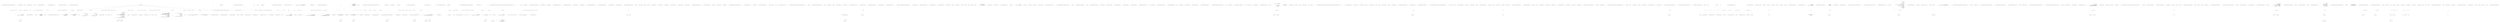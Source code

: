 digraph  {
n419 [label="CommandLine.Text.HelpText", span=""];
n420 [label=auto, span=""];
n421 [label="CommandLine.ParserResult<T>", span=""];
n422 [label=pr, span=""];
n423 [label="CommandLine.Text.HelpText", span=""];
n424 [label="System.Func<CommandLine.Error, string>", span=""];
n425 [label=int, span=""];
n426 [label=text, span=""];
n427 [label=s, span=""];
n428 [label=string, span=""];
n429 [label=maxLength, span=""];
n430 [label=remainingSpace, span=""];
n431 [label=int, span=""];
n432 [label="CommandLine.Core.Specification", span=""];
n433 [label=optionHelpText, span=""];
n434 [label="CommandLine.Core.OptionSpecification", span=""];
n435 [label="CommandLine.Core.ValueSpecification", span=""];
n0 [cluster="CommandLine.Text.HelpText.HelpText()", label="Entry CommandLine.Text.HelpText.HelpText()", span="36-36"];
n1 [cluster="CommandLine.Text.HelpText.HelpText()", label="Exit CommandLine.Text.HelpText.HelpText()", span="36-36"];
n2 [cluster="CommandLine.Text.HelpText.HelpText(CommandLine.Text.SentenceBuilder)", label="Entry CommandLine.Text.HelpText.HelpText(CommandLine.Text.SentenceBuilder)", span="48-48"];
n3 [cluster="CommandLine.Text.HelpText.HelpText(CommandLine.Text.SentenceBuilder)", label="Exit CommandLine.Text.HelpText.HelpText(CommandLine.Text.SentenceBuilder)", span="48-48"];
n4 [cluster="CommandLine.Text.HelpText.HelpText(string)", label="Entry CommandLine.Text.HelpText.HelpText(string)", span="59-59"];
n5 [cluster="CommandLine.Text.HelpText.HelpText(string)", label="Exit CommandLine.Text.HelpText.HelpText(string)", span="59-59"];
n6 [cluster="CommandLine.Text.HelpText.HelpText(CommandLine.Text.SentenceBuilder, string)", label="Entry CommandLine.Text.HelpText.HelpText(CommandLine.Text.SentenceBuilder, string)", span="70-70"];
n7 [cluster="CommandLine.Text.HelpText.HelpText(CommandLine.Text.SentenceBuilder, string)", label="Exit CommandLine.Text.HelpText.HelpText(CommandLine.Text.SentenceBuilder, string)", span="70-70"];
n8 [cluster="CommandLine.Text.HelpText.HelpText(string, string)", label="Entry CommandLine.Text.HelpText.HelpText(string, string)", span="82-82"];
n9 [cluster="CommandLine.Text.HelpText.HelpText(string, string)", label="Exit CommandLine.Text.HelpText.HelpText(string, string)", span="82-82"];
n10 [cluster="CommandLine.Text.HelpText.HelpText(CommandLine.Text.SentenceBuilder, string, string)", label="Entry CommandLine.Text.HelpText.HelpText(CommandLine.Text.SentenceBuilder, string, string)", span="95-95"];
n11 [cluster="CommandLine.Text.HelpText.HelpText(CommandLine.Text.SentenceBuilder, string, string)", label="sentenceBuilder == null", span="97-97"];
n13 [cluster="CommandLine.Text.HelpText.HelpText(CommandLine.Text.SentenceBuilder, string, string)", label="heading == null", span="98-98"];
n15 [cluster="CommandLine.Text.HelpText.HelpText(CommandLine.Text.SentenceBuilder, string, string)", label="copyright == null", span="99-99"];
n19 [cluster="CommandLine.Text.HelpText.HelpText(CommandLine.Text.SentenceBuilder, string, string)", label="this.sentenceBuilder = sentenceBuilder", span="104-104"];
n20 [cluster="CommandLine.Text.HelpText.HelpText(CommandLine.Text.SentenceBuilder, string, string)", label="this.heading = heading", span="105-105"];
n21 [cluster="CommandLine.Text.HelpText.HelpText(CommandLine.Text.SentenceBuilder, string, string)", label="this.copyright = copyright", span="106-106"];
n12 [cluster="CommandLine.Text.HelpText.HelpText(CommandLine.Text.SentenceBuilder, string, string)", label="throw new ArgumentNullException(''sentenceBuilder'');", span="97-97"];
n14 [cluster="CommandLine.Text.HelpText.HelpText(CommandLine.Text.SentenceBuilder, string, string)", label="throw new ArgumentNullException(''heading'');", span="98-98"];
n16 [cluster="CommandLine.Text.HelpText.HelpText(CommandLine.Text.SentenceBuilder, string, string)", label="throw new ArgumentNullException(''copyright'');", span="99-99"];
n17 [cluster="CommandLine.Text.HelpText.HelpText(CommandLine.Text.SentenceBuilder, string, string)", label="preOptionsHelp = new StringBuilder(BuilderCapacity)", span="101-101"];
n18 [cluster="CommandLine.Text.HelpText.HelpText(CommandLine.Text.SentenceBuilder, string, string)", label="postOptionsHelp = new StringBuilder(BuilderCapacity)", span="102-102"];
n24 [cluster="System.Text.StringBuilder.StringBuilder(int)", label="Entry System.Text.StringBuilder.StringBuilder(int)", span="0-0"];
n22 [cluster="CommandLine.Text.HelpText.HelpText(CommandLine.Text.SentenceBuilder, string, string)", label="Exit CommandLine.Text.HelpText.HelpText(CommandLine.Text.SentenceBuilder, string, string)", span="95-95"];
n23 [cluster="System.ArgumentNullException.ArgumentNullException(string)", label="Entry System.ArgumentNullException.ArgumentNullException(string)", span="0-0"];
n25 [cluster="CommandLine.Text.HelpText.AutoBuild<T>(CommandLine.ParserResult<T>, System.Func<CommandLine.Text.HelpText, CommandLine.Text.HelpText>, bool)", label="Entry CommandLine.Text.HelpText.AutoBuild<T>(CommandLine.ParserResult<T>, System.Func<CommandLine.Text.HelpText, CommandLine.Text.HelpText>, bool)", span="195-195"];
n26 [cluster="CommandLine.Text.HelpText.AutoBuild<T>(CommandLine.ParserResult<T>, System.Func<CommandLine.Text.HelpText, CommandLine.Text.HelpText>, bool)", label="var auto = new HelpText {\r\n                Heading = HeadingInfo.Default,\r\n                Copyright = CopyrightInfo.Default,\r\n                AdditionalNewLineAfterOption = true,\r\n                AddDashesToOption = !verbsIndex\r\n            }", span="200-205"];
n28 [cluster="CommandLine.Text.HelpText.AutoBuild<T>(CommandLine.ParserResult<T>, System.Func<CommandLine.Text.HelpText, CommandLine.Text.HelpText>, bool)", label="onError != null && parserResult.Tag == ParserResultType.NotParsed", span="209-209"];
n29 [cluster="CommandLine.Text.HelpText.AutoBuild<T>(CommandLine.ParserResult<T>, System.Func<CommandLine.Text.HelpText, CommandLine.Text.HelpText>, bool)", label="errors = ((NotParsed<T>)parserResult).Errors", span="211-211"];
n31 [cluster="CommandLine.Text.HelpText.AutoBuild<T>(CommandLine.ParserResult<T>, System.Func<CommandLine.Text.HelpText, CommandLine.Text.HelpText>, bool)", label="auto = onError(auto)", span="215-215"];
n34 [cluster="CommandLine.Text.HelpText.AutoBuild<T>(CommandLine.ParserResult<T>, System.Func<CommandLine.Text.HelpText, CommandLine.Text.HelpText>, bool)", label="(verbsIndex && parserResult.TypeInfo.Choices.Any()) || errors.Any(e => e.Tag == ErrorType.NoVerbSelectedError)", span="225-225"];
n36 [cluster="CommandLine.Text.HelpText.AutoBuild<T>(CommandLine.ParserResult<T>, System.Func<CommandLine.Text.HelpText, CommandLine.Text.HelpText>, bool)", label="auto.AddVerbs(parserResult.TypeInfo.Choices.ToArray())", span="228-228"];
n37 [cluster="CommandLine.Text.HelpText.AutoBuild<T>(CommandLine.ParserResult<T>, System.Func<CommandLine.Text.HelpText, CommandLine.Text.HelpText>, bool)", label="auto.AddOptions(parserResult)", span="231-231"];
n27 [cluster="CommandLine.Text.HelpText.AutoBuild<T>(CommandLine.ParserResult<T>, System.Func<CommandLine.Text.HelpText, CommandLine.Text.HelpText>, bool)", label="var errors = Enumerable.Empty<Error>()", span="207-207"];
n32 [cluster="CommandLine.Text.HelpText.AutoBuild<T>(CommandLine.ParserResult<T>, System.Func<CommandLine.Text.HelpText, CommandLine.Text.HelpText>, bool)", label="ReflectionHelper.GetAttribute<AssemblyLicenseAttribute>()\r\n                .Do(license => license.AddToHelpText(auto, true))", span="219-220"];
n51 [cluster="lambda expression", label="license.AddToHelpText(auto, true)", span="220-220"];
n33 [cluster="CommandLine.Text.HelpText.AutoBuild<T>(CommandLine.ParserResult<T>, System.Func<CommandLine.Text.HelpText, CommandLine.Text.HelpText>, bool)", label="ReflectionHelper.GetAttribute<AssemblyUsageAttribute>()\r\n                .Do(usage => usage.AddToHelpText(auto, true))", span="222-223"];
n55 [cluster="lambda expression", label="usage.AddToHelpText(auto, true)", span="223-223"];
n35 [cluster="CommandLine.Text.HelpText.AutoBuild<T>(CommandLine.ParserResult<T>, System.Func<CommandLine.Text.HelpText, CommandLine.Text.HelpText>, bool)", label="auto.AddDashesToOption = false", span="227-227"];
n38 [cluster="CommandLine.Text.HelpText.AutoBuild<T>(CommandLine.ParserResult<T>, System.Func<CommandLine.Text.HelpText, CommandLine.Text.HelpText>, bool)", label="return auto;", span="233-233"];
n40 [cluster="System.Linq.Enumerable.Empty<TResult>()", label="Entry System.Linq.Enumerable.Empty<TResult>()", span="0-0"];
n30 [cluster="CommandLine.Text.HelpText.AutoBuild<T>(CommandLine.ParserResult<T>, System.Func<CommandLine.Text.HelpText, CommandLine.Text.HelpText>, bool)", label="FilterMeaningfulErrors(errors).Any()", span="213-213"];
n41 [cluster="CommandLine.Text.HelpText.FilterMeaningfulErrors(System.Collections.Generic.IEnumerable<CommandLine.Error>)", label="Entry CommandLine.Text.HelpText.FilterMeaningfulErrors(System.Collections.Generic.IEnumerable<CommandLine.Error>)", span="498-498"];
n42 [cluster="System.Collections.Generic.IEnumerable<TSource>.Any<TSource>()", label="Entry System.Collections.Generic.IEnumerable<TSource>.Any<TSource>()", span="0-0"];
n43 [cluster="System.Func<T, TResult>.Invoke(T)", label="Entry System.Func<T, TResult>.Invoke(T)", span="0-0"];
n44 [cluster="CommandLine.Infrastructure.ReflectionHelper.GetAttribute<TAttribute>()", label="Entry CommandLine.Infrastructure.ReflectionHelper.GetAttribute<TAttribute>()", span="12-12"];
n45 [cluster="CSharpx.Maybe<T>.Do<T>(System.Action<T>)", label="Entry CSharpx.Maybe<T>.Do<T>(System.Action<T>)", span="300-300"];
n50 [cluster="lambda expression", label="Entry lambda expression", span="220-220"];
n54 [cluster="lambda expression", label="Entry lambda expression", span="223-223"];
n46 [cluster="Unk.Any", label="Entry Unk.Any", span=""];
n57 [cluster="lambda expression", label="Entry lambda expression", span="225-225"];
n49 [cluster="CommandLine.Text.HelpText.AddOptions<T>(CommandLine.ParserResult<T>)", label="Entry CommandLine.Text.HelpText.AddOptions<T>(CommandLine.ParserResult<T>)", span="331-331"];
n47 [cluster="System.Collections.Generic.IEnumerable<TSource>.ToArray<TSource>()", label="Entry System.Collections.Generic.IEnumerable<TSource>.ToArray<TSource>()", span="0-0"];
n48 [cluster="CommandLine.Text.HelpText.AddVerbs(params System.Type[])", label="Entry CommandLine.Text.HelpText.AddVerbs(params System.Type[])", span="348-348"];
n39 [cluster="CommandLine.Text.HelpText.AutoBuild<T>(CommandLine.ParserResult<T>, System.Func<CommandLine.Text.HelpText, CommandLine.Text.HelpText>, bool)", label="Exit CommandLine.Text.HelpText.AutoBuild<T>(CommandLine.ParserResult<T>, System.Func<CommandLine.Text.HelpText, CommandLine.Text.HelpText>, bool)", span="195-195"];
n52 [cluster="lambda expression", label="Exit lambda expression", span="220-220"];
n53 [cluster="CommandLine.Text.MultilineTextAttribute.AddToHelpText(CommandLine.Text.HelpText, bool)", label="Entry CommandLine.Text.MultilineTextAttribute.AddToHelpText(CommandLine.Text.HelpText, bool)", span="155-155"];
n56 [cluster="lambda expression", label="Exit lambda expression", span="223-223"];
n58 [cluster="lambda expression", label="e.Tag == ErrorType.NoVerbSelectedError", span="225-225"];
n59 [cluster="lambda expression", label="Exit lambda expression", span="225-225"];
n60 [cluster="CommandLine.Text.HelpText.AutoBuild<T>(CommandLine.ParserResult<T>)", label="Entry CommandLine.Text.HelpText.AutoBuild<T>(CommandLine.ParserResult<T>)", span="246-246"];
n61 [cluster="CommandLine.Text.HelpText.AutoBuild<T>(CommandLine.ParserResult<T>)", label="parserResult.Tag != ParserResultType.NotParsed", span="248-248"];
n63 [cluster="CommandLine.Text.HelpText.AutoBuild<T>(CommandLine.ParserResult<T>)", label="var errors = ((NotParsed<T>)parserResult).Errors", span="251-251"];
n67 [cluster="CommandLine.Text.HelpText.AutoBuild<T>(CommandLine.ParserResult<T>)", label="return AutoBuild(parserResult, current => DefaultParsingErrorsHandler(parserResult, current));", span="257-257"];
n85 [cluster="lambda expression", label="DefaultParsingErrorsHandler(parserResult, current)", span="257-257"];
n70 [cluster="CommandLine.Text.HelpText.AutoBuild<T>(CommandLine.ParserResult<T>)", label="return err.Matched\r\n                ? AutoBuild(pr, current => DefaultParsingErrorsHandler(pr, current))\r\n                : AutoBuild(parserResult, current => DefaultParsingErrorsHandler(parserResult, current), true);", span="261-263"];
n92 [cluster="lambda expression", label="DefaultParsingErrorsHandler(parserResult, current)", span="263-263"];
n62 [cluster="CommandLine.Text.HelpText.AutoBuild<T>(CommandLine.ParserResult<T>)", label="throw new ArgumentException(''Excepting NotParsed<T> type.'', ''parserResult'');", span="249-249"];
n64 [cluster="CommandLine.Text.HelpText.AutoBuild<T>(CommandLine.ParserResult<T>)", label="errors.Any(e => e.Tag == ErrorType.VersionRequestedError)", span="253-253"];
n66 [cluster="CommandLine.Text.HelpText.AutoBuild<T>(CommandLine.ParserResult<T>)", label="!errors.Any(e => e.Tag == ErrorType.HelpVerbRequestedError)", span="256-256"];
n68 [cluster="CommandLine.Text.HelpText.AutoBuild<T>(CommandLine.ParserResult<T>)", label="var err = errors.OfType<HelpVerbRequestedError>().Single()", span="259-259"];
n65 [cluster="CommandLine.Text.HelpText.AutoBuild<T>(CommandLine.ParserResult<T>)", label="return new HelpText(HeadingInfo.Default).AddPreOptionsLine(Environment.NewLine);", span="254-254"];
n78 [cluster="lambda expression", label="Entry lambda expression", span="253-253"];
n81 [cluster="lambda expression", label="Entry lambda expression", span="256-256"];
n69 [cluster="CommandLine.Text.HelpText.AutoBuild<T>(CommandLine.ParserResult<T>)", label="var pr = new NotParsed<object>(TypeInfo.Create(err.Type), Enumerable.Empty<Error>())", span="260-260"];
n74 [cluster="System.Collections.IEnumerable.OfType<TResult>()", label="Entry System.Collections.IEnumerable.OfType<TResult>()", span="0-0"];
n75 [cluster="System.Collections.Generic.IEnumerable<TSource>.Single<TSource>()", label="Entry System.Collections.Generic.IEnumerable<TSource>.Single<TSource>()", span="0-0"];
n76 [cluster="CommandLine.NotParsed<T>.NotParsed(CommandLine.TypeInfo, System.Collections.Generic.IEnumerable<CommandLine.Error>)", label="Entry CommandLine.NotParsed<T>.NotParsed(CommandLine.TypeInfo, System.Collections.Generic.IEnumerable<CommandLine.Error>)", span="163-163"];
n77 [cluster="CommandLine.TypeInfo.Create(System.Type)", label="Entry CommandLine.TypeInfo.Create(System.Type)", span="29-29"];
n89 [cluster="lambda expression", label="DefaultParsingErrorsHandler(pr, current)", span="262-262"];
n71 [cluster="CommandLine.Text.HelpText.AutoBuild<T>(CommandLine.ParserResult<T>)", label="Exit CommandLine.Text.HelpText.AutoBuild<T>(CommandLine.ParserResult<T>)", span="246-246"];
n88 [cluster="lambda expression", label="Entry lambda expression", span="262-262"];
n91 [cluster="lambda expression", label="Entry lambda expression", span="263-263"];
n73 [cluster="CommandLine.Text.HelpText.AddPreOptionsLine(string)", label="Entry CommandLine.Text.HelpText.AddPreOptionsLine(string)", span="311-311"];
n72 [cluster="System.ArgumentException.ArgumentException(string, string)", label="Entry System.ArgumentException.ArgumentException(string, string)", span="0-0"];
n84 [cluster="lambda expression", label="Entry lambda expression", span="257-257"];
n79 [cluster="lambda expression", label="e.Tag == ErrorType.VersionRequestedError", span="253-253"];
n80 [cluster="lambda expression", label="Exit lambda expression", span="253-253"];
n82 [cluster="lambda expression", label="e.Tag == ErrorType.HelpVerbRequestedError", span="256-256"];
n83 [cluster="lambda expression", label="Exit lambda expression", span="256-256"];
n86 [cluster="lambda expression", label="Exit lambda expression", span="257-257"];
n87 [cluster="CommandLine.Text.HelpText.DefaultParsingErrorsHandler<T>(CommandLine.ParserResult<T>, CommandLine.Text.HelpText)", label="Entry CommandLine.Text.HelpText.DefaultParsingErrorsHandler<T>(CommandLine.ParserResult<T>, CommandLine.Text.HelpText)", span="271-271"];
n90 [cluster="lambda expression", label="Exit lambda expression", span="262-262"];
n93 [cluster="lambda expression", label="Exit lambda expression", span="263-263"];
n94 [cluster="CommandLine.Text.HelpText.DefaultParsingErrorsHandler<T>(CommandLine.ParserResult<T>, CommandLine.Text.HelpText)", label="parserResult == null", span="273-273"];
n96 [cluster="CommandLine.Text.HelpText.DefaultParsingErrorsHandler<T>(CommandLine.ParserResult<T>, CommandLine.Text.HelpText)", label="current == null", span="274-274"];
n98 [cluster="CommandLine.Text.HelpText.DefaultParsingErrorsHandler<T>(CommandLine.ParserResult<T>, CommandLine.Text.HelpText)", label="FilterMeaningfulErrors(((NotParsed<T>)parserResult).Errors).Empty()", span="276-276"];
n99 [cluster="CommandLine.Text.HelpText.DefaultParsingErrorsHandler<T>(CommandLine.ParserResult<T>, CommandLine.Text.HelpText)", label="return current;", span="277-277"];
n100 [cluster="CommandLine.Text.HelpText.DefaultParsingErrorsHandler<T>(CommandLine.ParserResult<T>, CommandLine.Text.HelpText)", label="var errors = RenderParsingErrorsText(parserResult,\r\n                current.SentenceBuilder.FormatError,\r\n                current.SentenceBuilder.FormatMutuallyExclusiveSetErrors,\r\n                2)", span="279-282"];
n102 [cluster="CommandLine.Text.HelpText.DefaultParsingErrorsHandler<T>(CommandLine.ParserResult<T>, CommandLine.Text.HelpText)", label="return current;", span="284-284"];
n103 [cluster="CommandLine.Text.HelpText.DefaultParsingErrorsHandler<T>(CommandLine.ParserResult<T>, CommandLine.Text.HelpText)", label="current.AddPreOptionsLine(\r\n                string.Concat(Environment.NewLine, current.SentenceBuilder.ErrorsHeadingText()))", span="286-287"];
n105 [cluster="CommandLine.Text.HelpText.DefaultParsingErrorsHandler<T>(CommandLine.ParserResult<T>, CommandLine.Text.HelpText)", label="lines.ForEach(\r\n                line => current.AddPreOptionsLine(line))", span="290-291"];
n116 [cluster="lambda expression", label="current.AddPreOptionsLine(line)", span="291-291"];
n106 [cluster="CommandLine.Text.HelpText.DefaultParsingErrorsHandler<T>(CommandLine.ParserResult<T>, CommandLine.Text.HelpText)", label="return current;", span="293-293"];
n95 [cluster="CommandLine.Text.HelpText.DefaultParsingErrorsHandler<T>(CommandLine.ParserResult<T>, CommandLine.Text.HelpText)", label="throw new ArgumentNullException(''parserResult'');", span="273-273"];
n97 [cluster="CommandLine.Text.HelpText.DefaultParsingErrorsHandler<T>(CommandLine.ParserResult<T>, CommandLine.Text.HelpText)", label="throw new ArgumentNullException(''current'');", span="274-274"];
n108 [cluster="System.Collections.Generic.IEnumerable<TSource>.Empty<TSource>()", label="Entry System.Collections.Generic.IEnumerable<TSource>.Empty<TSource>()", span="31-31"];
n101 [cluster="CommandLine.Text.HelpText.DefaultParsingErrorsHandler<T>(CommandLine.ParserResult<T>, CommandLine.Text.HelpText)", label="string.IsNullOrEmpty(errors)", span="283-283"];
n109 [cluster="CommandLine.Text.HelpText.RenderParsingErrorsText<T>(CommandLine.ParserResult<T>, System.Func<CommandLine.Error, string>, System.Func<System.Collections.Generic.IEnumerable<CommandLine.MutuallyExclusiveSetError>, string>, int)", label="Entry CommandLine.Text.HelpText.RenderParsingErrorsText<T>(CommandLine.ParserResult<T>, System.Func<CommandLine.Error, string>, System.Func<System.Collections.Generic.IEnumerable<CommandLine.MutuallyExclusiveSetError>, string>, int)", span="398-398"];
n104 [cluster="CommandLine.Text.HelpText.DefaultParsingErrorsHandler<T>(CommandLine.ParserResult<T>, CommandLine.Text.HelpText)", label="var lines = errors.Split(\r\n                new[] { Environment.NewLine }, StringSplitOptions.None)", span="288-289"];
n110 [cluster="string.IsNullOrEmpty(string)", label="Entry string.IsNullOrEmpty(string)", span="0-0"];
n111 [cluster="System.Func<TResult>.Invoke()", label="Entry System.Func<TResult>.Invoke()", span="0-0"];
n112 [cluster="string.Concat(string, string)", label="Entry string.Concat(string, string)", span="0-0"];
n113 [cluster="string.Split(string[], System.StringSplitOptions)", label="Entry string.Split(string[], System.StringSplitOptions)", span="0-0"];
n114 [cluster="System.Collections.Generic.IEnumerable<T>.ForEach<T>(System.Action<T>)", label="Entry System.Collections.Generic.IEnumerable<T>.ForEach<T>(System.Action<T>)", span="231-231"];
n115 [cluster="lambda expression", label="Entry lambda expression", span="291-291"];
n107 [cluster="CommandLine.Text.HelpText.DefaultParsingErrorsHandler<T>(CommandLine.ParserResult<T>, CommandLine.Text.HelpText)", label="Exit CommandLine.Text.HelpText.DefaultParsingErrorsHandler<T>(CommandLine.ParserResult<T>, CommandLine.Text.HelpText)", span="271-271"];
n117 [cluster="lambda expression", label="Exit lambda expression", span="291-291"];
n118 [cluster="CommandLine.Text.HelpText.implicit operator string(CommandLine.Text.HelpText)", label="Entry CommandLine.Text.HelpText.implicit operator string(CommandLine.Text.HelpText)", span="301-301"];
n119 [cluster="CommandLine.Text.HelpText.implicit operator string(CommandLine.Text.HelpText)", label="return info.ToString();", span="303-303"];
n120 [cluster="CommandLine.Text.HelpText.implicit operator string(CommandLine.Text.HelpText)", label="Exit CommandLine.Text.HelpText.implicit operator string(CommandLine.Text.HelpText)", span="301-301"];
n121 [cluster="CommandLine.Text.HelpText.ToString()", label="Entry CommandLine.Text.HelpText.ToString()", span="480-480"];
n122 [cluster="CommandLine.Text.HelpText.AddPreOptionsLine(string)", label="return AddPreOptionsLine(value, MaximumDisplayWidth);", span="313-313"];
n123 [cluster="CommandLine.Text.HelpText.AddPreOptionsLine(string)", label="Exit CommandLine.Text.HelpText.AddPreOptionsLine(string)", span="311-311"];
n124 [cluster="CommandLine.Text.HelpText.AddPreOptionsLine(string, int)", label="Entry CommandLine.Text.HelpText.AddPreOptionsLine(string, int)", span="625-625"];
n125 [cluster="CommandLine.Text.HelpText.AddPostOptionsLine(string)", label="Entry CommandLine.Text.HelpText.AddPostOptionsLine(string)", span="321-321"];
n126 [cluster="CommandLine.Text.HelpText.AddPostOptionsLine(string)", label="return AddLine(postOptionsHelp, value);", span="323-323"];
n127 [cluster="CommandLine.Text.HelpText.AddPostOptionsLine(string)", label="Exit CommandLine.Text.HelpText.AddPostOptionsLine(string)", span="321-321"];
n128 [cluster="CommandLine.Text.HelpText.AddLine(System.Text.StringBuilder, string)", label="Entry CommandLine.Text.HelpText.AddLine(System.Text.StringBuilder, string)", span="731-731"];
n129 [cluster="CommandLine.Text.HelpText.AddOptions<T>(CommandLine.ParserResult<T>)", label="result == null", span="334-334"];
n131 [cluster="CommandLine.Text.HelpText.AddOptions<T>(CommandLine.ParserResult<T>)", label="return AddOptionsImpl(\r\n                GetSpecificationsFromType(result.TypeInfo.Current),\r\n                SentenceBuilder.RequiredWord(),\r\n                MaximumDisplayWidth);", span="336-339"];
n130 [cluster="CommandLine.Text.HelpText.AddOptions<T>(CommandLine.ParserResult<T>)", label="throw new ArgumentNullException(''result'');", span="334-334"];
n132 [cluster="CommandLine.Text.HelpText.AddOptions<T>(CommandLine.ParserResult<T>)", label="Exit CommandLine.Text.HelpText.AddOptions<T>(CommandLine.ParserResult<T>)", span="331-331"];
n133 [cluster="CommandLine.Text.HelpText.GetSpecificationsFromType(System.Type)", label="Entry CommandLine.Text.HelpText.GetSpecificationsFromType(System.Type)", span="539-539"];
n134 [cluster="CommandLine.Text.HelpText.AddOptionsImpl(System.Collections.Generic.IEnumerable<CommandLine.Core.Specification>, string, int)", label="Entry CommandLine.Text.HelpText.AddOptionsImpl(System.Collections.Generic.IEnumerable<CommandLine.Core.Specification>, string, int)", span="587-587"];
n135 [cluster="CommandLine.Text.HelpText.AddVerbs(params System.Type[])", label="types == null", span="350-350"];
n137 [cluster="CommandLine.Text.HelpText.AddVerbs(params System.Type[])", label="types.Length == 0", span="351-351"];
n139 [cluster="CommandLine.Text.HelpText.AddVerbs(params System.Type[])", label="return AddOptionsImpl(\r\n                AdaptVerbsToSpecifications(types),\r\n                SentenceBuilder.RequiredWord(),\r\n                MaximumDisplayWidth);", span="353-356"];
n136 [cluster="CommandLine.Text.HelpText.AddVerbs(params System.Type[])", label="throw new ArgumentNullException(''types'');", span="350-350"];
n138 [cluster="CommandLine.Text.HelpText.AddVerbs(params System.Type[])", label="throw new ArgumentOutOfRangeException(''types'');", span="351-351"];
n140 [cluster="CommandLine.Text.HelpText.AddVerbs(params System.Type[])", label="Exit CommandLine.Text.HelpText.AddVerbs(params System.Type[])", span="348-348"];
n141 [cluster="System.ArgumentOutOfRangeException.ArgumentOutOfRangeException(string)", label="Entry System.ArgumentOutOfRangeException.ArgumentOutOfRangeException(string)", span="0-0"];
n142 [cluster="CommandLine.Text.HelpText.AdaptVerbsToSpecifications(System.Collections.Generic.IEnumerable<System.Type>)", label="Entry CommandLine.Text.HelpText.AdaptVerbsToSpecifications(System.Collections.Generic.IEnumerable<System.Type>)", span="575-575"];
n143 [cluster="CommandLine.Text.HelpText.AddOptions<T>(int, CommandLine.ParserResult<T>)", label="Entry CommandLine.Text.HelpText.AddOptions<T>(int, CommandLine.ParserResult<T>)", span="365-365"];
n144 [cluster="CommandLine.Text.HelpText.AddOptions<T>(int, CommandLine.ParserResult<T>)", label="result == null", span="367-367"];
n146 [cluster="CommandLine.Text.HelpText.AddOptions<T>(int, CommandLine.ParserResult<T>)", label="return AddOptionsImpl(\r\n                GetSpecificationsFromType(result.TypeInfo.Current),\r\n                SentenceBuilder.RequiredWord(),\r\n                maximumLength);", span="369-372"];
n145 [cluster="CommandLine.Text.HelpText.AddOptions<T>(int, CommandLine.ParserResult<T>)", label="throw new ArgumentNullException(''result'');", span="367-367"];
n147 [cluster="CommandLine.Text.HelpText.AddOptions<T>(int, CommandLine.ParserResult<T>)", label="Exit CommandLine.Text.HelpText.AddOptions<T>(int, CommandLine.ParserResult<T>)", span="365-365"];
n148 [cluster="CommandLine.Text.HelpText.AddVerbs(int, params System.Type[])", label="Entry CommandLine.Text.HelpText.AddVerbs(int, params System.Type[])", span="382-382"];
n149 [cluster="CommandLine.Text.HelpText.AddVerbs(int, params System.Type[])", label="types == null", span="384-384"];
n151 [cluster="CommandLine.Text.HelpText.AddVerbs(int, params System.Type[])", label="types.Length == 0", span="385-385"];
n153 [cluster="CommandLine.Text.HelpText.AddVerbs(int, params System.Type[])", label="return AddOptionsImpl(AdaptVerbsToSpecifications(types), SentenceBuilder.RequiredWord(), maximumLength);", span="387-387"];
n150 [cluster="CommandLine.Text.HelpText.AddVerbs(int, params System.Type[])", label="throw new ArgumentNullException(''types'');", span="384-384"];
n152 [cluster="CommandLine.Text.HelpText.AddVerbs(int, params System.Type[])", label="throw new ArgumentOutOfRangeException(''types'');", span="385-385"];
n154 [cluster="CommandLine.Text.HelpText.AddVerbs(int, params System.Type[])", label="Exit CommandLine.Text.HelpText.AddVerbs(int, params System.Type[])", span="382-382"];
n155 [cluster="CommandLine.Text.HelpText.RenderParsingErrorsText<T>(CommandLine.ParserResult<T>, System.Func<CommandLine.Error, string>, System.Func<System.Collections.Generic.IEnumerable<CommandLine.MutuallyExclusiveSetError>, string>, int)", label="parserResult == null", span="404-404"];
n157 [cluster="CommandLine.Text.HelpText.RenderParsingErrorsText<T>(CommandLine.ParserResult<T>, System.Func<CommandLine.Error, string>, System.Func<System.Collections.Generic.IEnumerable<CommandLine.MutuallyExclusiveSetError>, string>, int)", label="var meaningfulErrors =\r\n                FilterMeaningfulErrors(((NotParsed<T>)parserResult).Errors)", span="406-407"];
n161 [cluster="CommandLine.Text.HelpText.RenderParsingErrorsText<T>(CommandLine.ParserResult<T>, System.Func<CommandLine.Error, string>, System.Func<System.Collections.Generic.IEnumerable<CommandLine.MutuallyExclusiveSetError>, string>, int)", label="meaningfulErrors\r\n                .Where(e => e.Tag != ErrorType.MutuallyExclusiveSetError)\r\n                .ForEach(\r\n                    error =>\r\n                        {\r\n                            var line = new StringBuilder(indent.Spaces())\r\n                                .Append(formatError(error)); \r\n                            text.AppendLine(line.ToString());\r\n                        })", span="412-420"];
n173 [cluster="lambda expression", label="var line = new StringBuilder(indent.Spaces())\r\n                                .Append(formatError(error))", span="417-418"];
n162 [cluster="CommandLine.Text.HelpText.RenderParsingErrorsText<T>(CommandLine.ParserResult<T>, System.Func<CommandLine.Error, string>, System.Func<System.Collections.Generic.IEnumerable<CommandLine.MutuallyExclusiveSetError>, string>, int)", label="return text.AppendIfNotEmpty(\r\n                formatMutuallyExclusiveSetErrors(\r\n                    meaningfulErrors.OfType<MutuallyExclusiveSetError>()))\r\n                .ToString();", span="422-425"];
n156 [cluster="CommandLine.Text.HelpText.RenderParsingErrorsText<T>(CommandLine.ParserResult<T>, System.Func<CommandLine.Error, string>, System.Func<System.Collections.Generic.IEnumerable<CommandLine.MutuallyExclusiveSetError>, string>, int)", label="throw new ArgumentNullException(''parserResult'');", span="404-404"];
n158 [cluster="CommandLine.Text.HelpText.RenderParsingErrorsText<T>(CommandLine.ParserResult<T>, System.Func<CommandLine.Error, string>, System.Func<System.Collections.Generic.IEnumerable<CommandLine.MutuallyExclusiveSetError>, string>, int)", label="meaningfulErrors.Empty()", span="408-408"];
n159 [cluster="CommandLine.Text.HelpText.RenderParsingErrorsText<T>(CommandLine.ParserResult<T>, System.Func<CommandLine.Error, string>, System.Func<System.Collections.Generic.IEnumerable<CommandLine.MutuallyExclusiveSetError>, string>, int)", label="return string.Empty;", span="409-409"];
n160 [cluster="CommandLine.Text.HelpText.RenderParsingErrorsText<T>(CommandLine.ParserResult<T>, System.Func<CommandLine.Error, string>, System.Func<System.Collections.Generic.IEnumerable<CommandLine.MutuallyExclusiveSetError>, string>, int)", label="var text = new StringBuilder()", span="411-411"];
n164 [cluster="System.Text.StringBuilder.StringBuilder()", label="Entry System.Text.StringBuilder.StringBuilder()", span="0-0"];
n174 [cluster="lambda expression", label="text.AppendLine(line.ToString())", span="419-419"];
n165 [cluster="Unk.Where", label="Entry Unk.Where", span=""];
n166 [cluster="Unk.ForEach", label="Entry Unk.ForEach", span=""];
n169 [cluster="lambda expression", label="Entry lambda expression", span="413-413"];
n172 [cluster="lambda expression", label="Entry lambda expression", span="415-420"];
n163 [cluster="CommandLine.Text.HelpText.RenderParsingErrorsText<T>(CommandLine.ParserResult<T>, System.Func<CommandLine.Error, string>, System.Func<System.Collections.Generic.IEnumerable<CommandLine.MutuallyExclusiveSetError>, string>, int)", label="Exit CommandLine.Text.HelpText.RenderParsingErrorsText<T>(CommandLine.ParserResult<T>, System.Func<CommandLine.Error, string>, System.Func<System.Collections.Generic.IEnumerable<CommandLine.MutuallyExclusiveSetError>, string>, int)", span="398-398"];
n167 [cluster="System.Text.StringBuilder.AppendIfNotEmpty(params string[])", label="Entry System.Text.StringBuilder.AppendIfNotEmpty(params string[])", span="57-57"];
n168 [cluster="System.Text.StringBuilder.ToString()", label="Entry System.Text.StringBuilder.ToString()", span="0-0"];
n170 [cluster="lambda expression", label="e.Tag != ErrorType.MutuallyExclusiveSetError", span="413-413"];
n171 [cluster="lambda expression", label="Exit lambda expression", span="413-413"];
n176 [cluster="System.Text.StringBuilder.StringBuilder(string)", label="Entry System.Text.StringBuilder.StringBuilder(string)", span="0-0"];
n177 [cluster="int.Spaces()", label="Entry int.Spaces()", span="30-30"];
n178 [cluster="Unk.formatError", label="Entry Unk.formatError", span=""];
n179 [cluster="System.Text.StringBuilder.Append(string)", label="Entry System.Text.StringBuilder.Append(string)", span="0-0"];
n175 [cluster="lambda expression", label="Exit lambda expression", span="415-420"];
n180 [cluster="System.Text.StringBuilder.AppendLine(string)", label="Entry System.Text.StringBuilder.AppendLine(string)", span="0-0"];
n181 [cluster="CommandLine.Text.HelpText.RenderUsageText<T>(CommandLine.ParserResult<T>)", label="Entry CommandLine.Text.HelpText.RenderUsageText<T>(CommandLine.ParserResult<T>)", span="428-428"];
n182 [cluster="CommandLine.Text.HelpText.RenderUsageText<T>(CommandLine.ParserResult<T>)", label="return RenderUsageText(parserResult, example => example);", span="430-430"];
n183 [cluster="CommandLine.Text.HelpText.RenderUsageText<T>(CommandLine.ParserResult<T>)", label="Exit CommandLine.Text.HelpText.RenderUsageText<T>(CommandLine.ParserResult<T>)", span="428-428"];
n184 [cluster="CommandLine.Text.HelpText.RenderUsageText<T>(CommandLine.ParserResult<T>, System.Func<CommandLine.Text.Example, CommandLine.Text.Example>)", label="Entry CommandLine.Text.HelpText.RenderUsageText<T>(CommandLine.ParserResult<T>, System.Func<CommandLine.Text.Example, CommandLine.Text.Example>)", span="433-433"];
n185 [cluster="lambda expression", label="Entry lambda expression", span="430-430"];
n186 [cluster="lambda expression", label=example, span="430-430"];
n187 [cluster="lambda expression", label="Exit lambda expression", span="430-430"];
n188 [cluster="CommandLine.Text.HelpText.RenderUsageText<T>(CommandLine.ParserResult<T>, System.Func<CommandLine.Text.Example, CommandLine.Text.Example>)", label="parserResult == null", span="435-435"];
n190 [cluster="CommandLine.Text.HelpText.RenderUsageText<T>(CommandLine.ParserResult<T>, System.Func<CommandLine.Text.Example, CommandLine.Text.Example>)", label="var usage = GetUsageFromType(parserResult.TypeInfo.Current)", span="437-437"];
n198 [cluster="CommandLine.Text.HelpText.RenderUsageText<T>(CommandLine.ParserResult<T>, System.Func<CommandLine.Text.Example, CommandLine.Text.Example>)", label="var example = mapperFunc(e)", span="448-448"];
n189 [cluster="CommandLine.Text.HelpText.RenderUsageText<T>(CommandLine.ParserResult<T>, System.Func<CommandLine.Text.Example, CommandLine.Text.Example>)", label="throw new ArgumentNullException(''parserResult'');", span="435-435"];
n191 [cluster="CommandLine.Text.HelpText.RenderUsageText<T>(CommandLine.ParserResult<T>, System.Func<CommandLine.Text.Example, CommandLine.Text.Example>)", label="usage.MatchNothing()", span="438-438"];
n207 [cluster="CommandLine.Text.HelpText.GetUsageFromType(System.Type)", label="Entry CommandLine.Text.HelpText.GetUsageFromType(System.Type)", span="553-553"];
n193 [cluster="CommandLine.Text.HelpText.RenderUsageText<T>(CommandLine.ParserResult<T>, System.Func<CommandLine.Text.Example, CommandLine.Text.Example>)", label="var usageTuple = usage.FromJust()", span="441-441"];
n192 [cluster="CommandLine.Text.HelpText.RenderUsageText<T>(CommandLine.ParserResult<T>, System.Func<CommandLine.Text.Example, CommandLine.Text.Example>)", label="return string.Empty;", span="439-439"];
n208 [cluster="CSharpx.Maybe<T>.MatchNothing()", label="Entry CSharpx.Maybe<T>.MatchNothing()", span="57-57"];
n194 [cluster="CommandLine.Text.HelpText.RenderUsageText<T>(CommandLine.ParserResult<T>, System.Func<CommandLine.Text.Example, CommandLine.Text.Example>)", label="var examples = usageTuple.Item2", span="442-442"];
n209 [cluster="CSharpx.Maybe<T>.FromJust<T>()", label="Entry CSharpx.Maybe<T>.FromJust<T>()", span="342-342"];
n195 [cluster="CommandLine.Text.HelpText.RenderUsageText<T>(CommandLine.ParserResult<T>, System.Func<CommandLine.Text.Example, CommandLine.Text.Example>)", label="var appAlias = usageTuple.Item1.ApplicationAlias ?? ReflectionHelper.GetAssemblyName()", span="443-443"];
n197 [cluster="CommandLine.Text.HelpText.RenderUsageText<T>(CommandLine.ParserResult<T>, System.Func<CommandLine.Text.Example, CommandLine.Text.Example>)", label=examples, span="446-446"];
n210 [cluster="CommandLine.Infrastructure.ReflectionHelper.GetAssemblyName()", label="Entry CommandLine.Infrastructure.ReflectionHelper.GetAssemblyName()", span="23-23"];
n204 [cluster="CommandLine.Text.HelpText.RenderUsageText<T>(CommandLine.ParserResult<T>, System.Func<CommandLine.Text.Example, CommandLine.Text.Example>)", label="text.Append(exampleText)", span="470-470"];
n205 [cluster="CommandLine.Text.HelpText.RenderUsageText<T>(CommandLine.ParserResult<T>, System.Func<CommandLine.Text.Example, CommandLine.Text.Example>)", label="return text.ToString();", span="473-473"];
n200 [cluster="CommandLine.Text.HelpText.RenderUsageText<T>(CommandLine.ParserResult<T>, System.Func<CommandLine.Text.Example, CommandLine.Text.Example>)", label="var styles = example.GetFormatStylesOrDefault()", span="453-453"];
n211 [cluster="System.Text.StringBuilder.Append(char)", label="Entry System.Text.StringBuilder.Append(char)", span="0-0"];
n203 [cluster="CommandLine.Text.HelpText.RenderUsageText<T>(CommandLine.ParserResult<T>, System.Func<CommandLine.Text.Example, CommandLine.Text.Example>)", label="exampleText.Append(commandLine)", span="468-468"];
n201 [cluster="CommandLine.Text.HelpText.RenderUsageText<T>(CommandLine.ParserResult<T>, System.Func<CommandLine.Text.Example, CommandLine.Text.Example>)", label=styles, span="454-454"];
n212 [cluster="CommandLine.Text.Example.GetFormatStylesOrDefault()", label="Entry CommandLine.Text.Example.GetFormatStylesOrDefault()", span="111-111"];
n216 [cluster="lambda expression", label="config.PreferShortName = s.PreferShortName", span="463-463"];
n217 [cluster="lambda expression", label="config.GroupSwitches = s.GroupSwitches", span="464-464"];
n218 [cluster="lambda expression", label="config.UseEqualToken = s.UseEqualToken", span="465-465"];
n213 [cluster="CommandLine.Parser.FormatCommandLine<T>(T, System.Action<CommandLine.UnParserSettings>)", label="Entry CommandLine.Parser.FormatCommandLine<T>(T, System.Action<CommandLine.UnParserSettings>)", span="87-87"];
n215 [cluster="lambda expression", label="Entry lambda expression", span="461-466"];
n214 [cluster="System.Text.StringBuilder.Append(object)", label="Entry System.Text.StringBuilder.Append(object)", span="0-0"];
n206 [cluster="CommandLine.Text.HelpText.RenderUsageText<T>(CommandLine.ParserResult<T>, System.Func<CommandLine.Text.Example, CommandLine.Text.Example>)", label="Exit CommandLine.Text.HelpText.RenderUsageText<T>(CommandLine.ParserResult<T>, System.Func<CommandLine.Text.Example, CommandLine.Text.Example>)", span="433-433"];
n219 [cluster="lambda expression", label="Exit lambda expression", span="461-466"];
n220 [cluster="CommandLine.Text.HelpText.ToString()", label="int ExtraLength = 10", span="482-482"];
n221 [cluster="CommandLine.Text.HelpText.ToString()", label="return\r\n                new StringBuilder(\r\n                    heading.SafeLength() + copyright.SafeLength() + preOptionsHelp.SafeLength() +\r\n                        optionsHelp.SafeLength() + ExtraLength).Append(heading)\r\n                    .AppendWhen(!string.IsNullOrEmpty(copyright), Environment.NewLine, copyright)\r\n                    .AppendWhen(preOptionsHelp.Length > 0, Environment.NewLine, preOptionsHelp.ToString())\r\n                    .AppendWhen(\r\n                        optionsHelp != null && optionsHelp.Length > 0,\r\n                        Environment.NewLine,\r\n                        Environment.NewLine,\r\n                        optionsHelp.SafeToString())\r\n                    .AppendWhen(postOptionsHelp.Length > 0, Environment.NewLine, postOptionsHelp.ToString())\r\n                .ToString();", span="483-495"];
n222 [cluster="CommandLine.Text.HelpText.ToString()", label="Exit CommandLine.Text.HelpText.ToString()", span="480-480"];
n223 [cluster="string.SafeLength()", label="Entry string.SafeLength()", span="40-40"];
n224 [cluster="System.Text.StringBuilder.SafeLength()", label="Entry System.Text.StringBuilder.SafeLength()", span="73-73"];
n225 [cluster="System.Text.StringBuilder.AppendWhen(bool, params string[])", label="Entry System.Text.StringBuilder.AppendWhen(bool, params string[])", span="9-9"];
n226 [cluster="System.Text.StringBuilder.SafeToString()", label="Entry System.Text.StringBuilder.SafeToString()", span="66-66"];
n227 [cluster="CommandLine.Text.HelpText.FilterMeaningfulErrors(System.Collections.Generic.IEnumerable<CommandLine.Error>)", label="return errors.Where(e => e.Tag != ErrorType.HelpRequestedError && e.Tag != ErrorType.HelpVerbRequestedError);", span="500-500"];
n228 [cluster="CommandLine.Text.HelpText.FilterMeaningfulErrors(System.Collections.Generic.IEnumerable<CommandLine.Error>)", label="Exit CommandLine.Text.HelpText.FilterMeaningfulErrors(System.Collections.Generic.IEnumerable<CommandLine.Error>)", span="498-498"];
n229 [cluster="lambda expression", label="Entry lambda expression", span="500-500"];
n230 [cluster="lambda expression", label="e.Tag != ErrorType.HelpRequestedError && e.Tag != ErrorType.HelpVerbRequestedError", span="500-500"];
n231 [cluster="lambda expression", label="Exit lambda expression", span="500-500"];
n232 [cluster="CommandLine.Text.HelpText.AddLine(System.Text.StringBuilder, string, int)", label="Entry CommandLine.Text.HelpText.AddLine(System.Text.StringBuilder, string, int)", span="503-503"];
n233 [cluster="CommandLine.Text.HelpText.AddLine(System.Text.StringBuilder, string, int)", label="builder.AppendWhen(builder.Length > 0, Environment.NewLine)", span="505-505"];
n235 [cluster="CommandLine.Text.HelpText.AddLine(System.Text.StringBuilder, string, int)", label="var words = value.Split(' ')", span="509-509"];
n238 [cluster="CommandLine.Text.HelpText.AddLine(System.Text.StringBuilder, string, int)", label="words[i].Length < (maximumLength - wordBuffer)", span="512-512"];
n239 [cluster="CommandLine.Text.HelpText.AddLine(System.Text.StringBuilder, string, int)", label="builder.Append(words[i])", span="514-514"];
n241 [cluster="CommandLine.Text.HelpText.AddLine(System.Text.StringBuilder, string, int)", label="(maximumLength - wordBuffer) > 1 && i != words.Length - 1", span="516-516"];
n242 [cluster="CommandLine.Text.HelpText.AddLine(System.Text.StringBuilder, string, int)", label="builder.Append('' '')", span="518-518"];
n244 [cluster="CommandLine.Text.HelpText.AddLine(System.Text.StringBuilder, string, int)", label="words[i].Length >= maximumLength && wordBuffer == 0", span="522-522"];
n245 [cluster="CommandLine.Text.HelpText.AddLine(System.Text.StringBuilder, string, int)", label="builder.Append(words[i].Substring(0, maximumLength))", span="524-524"];
n246 [cluster="CommandLine.Text.HelpText.AddLine(System.Text.StringBuilder, string, int)", label="wordBuffer = maximumLength", span="525-525"];
n248 [cluster="CommandLine.Text.HelpText.AddLine(System.Text.StringBuilder, string, int)", label="value = value.Substring(Math.Min(wordBuffer, value.Length))", span="531-531"];
n249 [cluster="CommandLine.Text.HelpText.AddLine(System.Text.StringBuilder, string, int)", label="builder.AppendWhen(value.Length > 0, Environment.NewLine)", span="532-532"];
n250 [cluster="CommandLine.Text.HelpText.AddLine(System.Text.StringBuilder, string, int)", label="value.Length > maximumLength", span="534-534"];
n251 [cluster="CommandLine.Text.HelpText.AddLine(System.Text.StringBuilder, string, int)", label="builder.Append(value)", span="536-536"];
n234 [cluster="CommandLine.Text.HelpText.AddLine(System.Text.StringBuilder, string, int)", label="var wordBuffer = 0", span="508-508"];
n240 [cluster="CommandLine.Text.HelpText.AddLine(System.Text.StringBuilder, string, int)", label="wordBuffer += words[i].Length", span="515-515"];
n236 [cluster="CommandLine.Text.HelpText.AddLine(System.Text.StringBuilder, string, int)", label="var i = 0", span="510-510"];
n253 [cluster="string.Split(params char[])", label="Entry string.Split(params char[])", span="0-0"];
n237 [cluster="CommandLine.Text.HelpText.AddLine(System.Text.StringBuilder, string, int)", label="i < words.Length", span="510-510"];
n247 [cluster="CommandLine.Text.HelpText.AddLine(System.Text.StringBuilder, string, int)", label="i++", span="510-510"];
n243 [cluster="CommandLine.Text.HelpText.AddLine(System.Text.StringBuilder, string, int)", label="wordBuffer++", span="519-519"];
n254 [cluster="string.Substring(int, int)", label="Entry string.Substring(int, int)", span="0-0"];
n255 [cluster="System.Math.Min(int, int)", label="Entry System.Math.Min(int, int)", span="0-0"];
n256 [cluster="string.Substring(int)", label="Entry string.Substring(int)", span="0-0"];
n252 [cluster="CommandLine.Text.HelpText.AddLine(System.Text.StringBuilder, string, int)", label="Exit CommandLine.Text.HelpText.AddLine(System.Text.StringBuilder, string, int)", span="503-503"];
n257 [cluster="CommandLine.Text.HelpText.GetSpecificationsFromType(System.Type)", label="var specs = type.GetSpecifications(Specification.FromProperty)", span="541-541"];
n258 [cluster="CommandLine.Text.HelpText.GetSpecificationsFromType(System.Type)", label="var optionSpecs = specs\r\n                .OfType<OptionSpecification>()\r\n                .Concat(new[] { MakeHelpEntry(), MakeVersionEntry() })", span="542-544"];
n262 [cluster="System.Type.GetSpecifications<T>(System.Func<System.Reflection.PropertyInfo, T>)", label="Entry System.Type.GetSpecifications<T>(System.Func<System.Reflection.PropertyInfo, T>)", span="17-17"];
n259 [cluster="CommandLine.Text.HelpText.GetSpecificationsFromType(System.Type)", label="var valueSpecs = specs\r\n                .OfType<ValueSpecification>()\r\n                .OrderBy(v => v.Index)", span="545-547"];
n263 [cluster="CommandLine.Text.HelpText.MakeHelpEntry()", label="Entry CommandLine.Text.HelpText.MakeHelpEntry()", span="605-605"];
n264 [cluster="CommandLine.Text.HelpText.MakeVersionEntry()", label="Entry CommandLine.Text.HelpText.MakeVersionEntry()", span="615-615"];
n265 [cluster="System.Collections.Generic.IEnumerable<TSource>.Concat<TSource>(System.Collections.Generic.IEnumerable<TSource>)", label="Entry System.Collections.Generic.IEnumerable<TSource>.Concat<TSource>(System.Collections.Generic.IEnumerable<TSource>)", span="0-0"];
n260 [cluster="CommandLine.Text.HelpText.GetSpecificationsFromType(System.Type)", label="return Enumerable.Empty<Specification>()\r\n                .Concat(optionSpecs)\r\n                .Concat(valueSpecs);", span="548-550"];
n266 [cluster="System.Collections.Generic.IEnumerable<TSource>.OrderBy<TSource, TKey>(System.Func<TSource, TKey>)", label="Entry System.Collections.Generic.IEnumerable<TSource>.OrderBy<TSource, TKey>(System.Func<TSource, TKey>)", span="0-0"];
n267 [cluster="lambda expression", label="Entry lambda expression", span="547-547"];
n261 [cluster="CommandLine.Text.HelpText.GetSpecificationsFromType(System.Type)", label="Exit CommandLine.Text.HelpText.GetSpecificationsFromType(System.Type)", span="539-539"];
n268 [cluster="lambda expression", label="v.Index", span="547-547"];
n269 [cluster="lambda expression", label="Exit lambda expression", span="547-547"];
n270 [cluster="CommandLine.Text.HelpText.GetUsageFromType(System.Type)", label="return type.GetUsageData().Map(\r\n                tuple =>\r\n                {\r\n                    var prop = tuple.Item1;\r\n                    var attr = tuple.Item2;\r\n\r\n                    var examples = (IEnumerable<Example>)prop\r\n                        .GetValue(null, BindingFlags.Public | BindingFlags.Static | BindingFlags.GetProperty, null, null, null);\r\n                    //var groups = attr.Groups;\r\n\r\n                    //return examples.Select(example => groups.ContainsKey(example.Group)\r\n                    //    ? example.WithGroupDescription(groups[example.Group])\r\n                    //    : example)\r\n                    //        .OrderBy(x => x.Group)\r\n                    //        .ThenBy(x => x.GroupDescription)\r\n                    //    .Memorize();\r\n                    return Tuple.Create(attr, examples);\r\n                });", span="555-572"];
n271 [cluster="CommandLine.Text.HelpText.GetUsageFromType(System.Type)", label="Exit CommandLine.Text.HelpText.GetUsageFromType(System.Type)", span="553-553"];
n272 [cluster="System.Type.GetUsageData()", label="Entry System.Type.GetUsageData()", span="39-39"];
n273 [cluster="CSharpx.Maybe<T1>.Map<T1, T2>(System.Func<T1, T2>)", label="Entry CSharpx.Maybe<T1>.Map<T1, T2>(System.Func<T1, T2>)", span="265-265"];
n274 [cluster="lambda expression", label="Entry lambda expression", span="556-572"];
n275 [cluster="lambda expression", label="var prop = tuple.Item1", span="558-558"];
n276 [cluster="lambda expression", label="var attr = tuple.Item2", span="559-559"];
n277 [cluster="lambda expression", label="var examples = (IEnumerable<Example>)prop\r\n                        .GetValue(null, BindingFlags.Public | BindingFlags.Static | BindingFlags.GetProperty, null, null, null)", span="561-562"];
n278 [cluster="lambda expression", label="return Tuple.Create(attr, examples);", span="571-571"];
n280 [cluster="System.Reflection.PropertyInfo.GetValue(object, System.Reflection.BindingFlags, System.Reflection.Binder, object[], System.Globalization.CultureInfo)", label="Entry System.Reflection.PropertyInfo.GetValue(object, System.Reflection.BindingFlags, System.Reflection.Binder, object[], System.Globalization.CultureInfo)", span="0-0"];
n279 [cluster="lambda expression", label="Exit lambda expression", span="556-572"];
n281 [cluster="System.Tuple.Create<T1, T2>(T1, T2)", label="Entry System.Tuple.Create<T1, T2>(T1, T2)", span="0-0"];
n282 [cluster="CommandLine.Text.HelpText.AdaptVerbsToSpecifications(System.Collections.Generic.IEnumerable<System.Type>)", label="return (from verbTuple in Verb.SelectFromTypes(types)\r\n                    select\r\n                        OptionSpecification.NewSwitch(\r\n                            string.Empty,\r\n                            verbTuple.Item1.Name,\r\n                            false,\r\n                            verbTuple.Item1.HelpText,\r\n                            string.Empty)).Concat(new[] { MakeHelpEntry(), MakeVersionEntry() });", span="577-584"];
n283 [cluster="CommandLine.Text.HelpText.AdaptVerbsToSpecifications(System.Collections.Generic.IEnumerable<System.Type>)", label="Exit CommandLine.Text.HelpText.AdaptVerbsToSpecifications(System.Collections.Generic.IEnumerable<System.Type>)", span="575-575"];
n284 [cluster="CommandLine.Core.Verb.SelectFromTypes(System.Collections.Generic.IEnumerable<System.Type>)", label="Entry CommandLine.Core.Verb.SelectFromTypes(System.Collections.Generic.IEnumerable<System.Type>)", span="40-40"];
n285 [cluster="CommandLine.Core.OptionSpecification.NewSwitch(string, string, bool, string, string)", label="Entry CommandLine.Core.OptionSpecification.NewSwitch(string, string, bool, string, string)", span="45-45"];
n286 [cluster="Unk.Concat", label="Entry Unk.Concat", span=""];
n287 [cluster="CommandLine.Text.HelpText.AddOptionsImpl(System.Collections.Generic.IEnumerable<CommandLine.Core.Specification>, string, int)", label="var maxLength = GetMaxLength(specifications)", span="592-592"];
n289 [cluster="CommandLine.Text.HelpText.AddOptionsImpl(System.Collections.Generic.IEnumerable<CommandLine.Core.Specification>, string, int)", label="var remainingSpace = maximumLength - (maxLength + 6)", span="596-596"];
n290 [cluster="CommandLine.Text.HelpText.AddOptionsImpl(System.Collections.Generic.IEnumerable<CommandLine.Core.Specification>, string, int)", label="specifications.ForEach(\r\n                option =>\r\n                    AddOption(requiredWord, maxLength, option, remainingSpace))", span="598-600"];
n295 [cluster="lambda expression", label="AddOption(requiredWord, maxLength, option, remainingSpace)", span="600-600"];
n288 [cluster="CommandLine.Text.HelpText.AddOptionsImpl(System.Collections.Generic.IEnumerable<CommandLine.Core.Specification>, string, int)", label="optionsHelp = new StringBuilder(BuilderCapacity)", span="594-594"];
n293 [cluster="CommandLine.Text.HelpText.GetMaxLength(System.Collections.Generic.IEnumerable<CommandLine.Core.Specification>)", label="Entry CommandLine.Text.HelpText.GetMaxLength(System.Collections.Generic.IEnumerable<CommandLine.Core.Specification>)", span="738-738"];
n291 [cluster="CommandLine.Text.HelpText.AddOptionsImpl(System.Collections.Generic.IEnumerable<CommandLine.Core.Specification>, string, int)", label="return this;", span="602-602"];
n294 [cluster="lambda expression", label="Entry lambda expression", span="599-600"];
n292 [cluster="CommandLine.Text.HelpText.AddOptionsImpl(System.Collections.Generic.IEnumerable<CommandLine.Core.Specification>, string, int)", label="Exit CommandLine.Text.HelpText.AddOptionsImpl(System.Collections.Generic.IEnumerable<CommandLine.Core.Specification>, string, int)", span="587-587"];
n296 [cluster="lambda expression", label="Exit lambda expression", span="599-600"];
n297 [cluster="CommandLine.Text.HelpText.AddOption(string, int, CommandLine.Core.Specification, int)", label="Entry CommandLine.Text.HelpText.AddOption(string, int, CommandLine.Core.Specification, int)", span="632-632"];
n298 [cluster="CommandLine.Text.HelpText.MakeHelpEntry()", label="return OptionSpecification.NewSwitch(\r\n                string.Empty,\r\n                ''help'',\r\n                false,\r\n                sentenceBuilder.HelpCommandText(AddDashesToOption),\r\n                string.Empty);", span="607-612"];
n299 [cluster="CommandLine.Text.HelpText.MakeHelpEntry()", label="Exit CommandLine.Text.HelpText.MakeHelpEntry()", span="605-605"];
n300 [cluster="CommandLine.Text.HelpText.MakeVersionEntry()", label="return OptionSpecification.NewSwitch(\r\n                string.Empty,\r\n                ''version'',\r\n                false,\r\n                sentenceBuilder.VersionCommandText(AddDashesToOption),\r\n                string.Empty);", span="617-622"];
n301 [cluster="CommandLine.Text.HelpText.MakeVersionEntry()", label="Exit CommandLine.Text.HelpText.MakeVersionEntry()", span="615-615"];
n302 [cluster="CommandLine.Text.HelpText.AddPreOptionsLine(string, int)", label="AddLine(preOptionsHelp, value, maximumLength)", span="627-627"];
n303 [cluster="CommandLine.Text.HelpText.AddPreOptionsLine(string, int)", label="return this;", span="629-629"];
n304 [cluster="CommandLine.Text.HelpText.AddPreOptionsLine(string, int)", label="Exit CommandLine.Text.HelpText.AddPreOptionsLine(string, int)", span="625-625"];
n305 [cluster="CommandLine.Text.HelpText.AddOption(string, int, CommandLine.Core.Specification, int)", label="optionsHelp.Append(''  '')", span="634-634"];
n306 [cluster="CommandLine.Text.HelpText.AddOption(string, int, CommandLine.Core.Specification, int)", label="var name = new StringBuilder(maxLength)\r\n                .BimapIf(\r\n                    specification.Tag == SpecificationType.Option,\r\n                    it => it.Append(AddOptionName(maxLength, (OptionSpecification)specification)),\r\n                    it => it.Append(AddValueName(maxLength, (ValueSpecification)specification)))", span="635-639"];
n342 [cluster="lambda expression", label="it.Append(AddOptionName(maxLength, (OptionSpecification)specification))", span="638-638"];
n346 [cluster="lambda expression", label="it.Append(AddValueName(maxLength, (ValueSpecification)specification))", span="639-639"];
n307 [cluster="CommandLine.Text.HelpText.AddOption(string, int, CommandLine.Core.Specification, int)", label="optionsHelp\r\n                .Append(name.Length < maxLength ? name.ToString().PadRight(maxLength) : name.ToString())\r\n                .Append(''    '')", span="641-643"];
n308 [cluster="CommandLine.Text.HelpText.AddOption(string, int, CommandLine.Core.Specification, int)", label="var optionHelpText = specification.HelpText", span="645-645"];
n309 [cluster="CommandLine.Text.HelpText.AddOption(string, int, CommandLine.Core.Specification, int)", label="addEnumValuesToHelpText && specification.EnumValues.Any()", span="647-647"];
n310 [cluster="CommandLine.Text.HelpText.AddOption(string, int, CommandLine.Core.Specification, int)", label="optionHelpText += '' Valid values: '' + string.Join('', '', specification.EnumValues)", span="648-648"];
n311 [cluster="CommandLine.Text.HelpText.AddOption(string, int, CommandLine.Core.Specification, int)", label="specification.DefaultValue.Do(\r\n                defaultValue => optionHelpText = ''(Default: {0}) ''.FormatLocal(defaultValue) + optionHelpText)", span="650-651"];
n312 [cluster="CommandLine.Text.HelpText.AddOption(string, int, CommandLine.Core.Specification, int)", label="specification.Required", span="653-653"];
n313 [cluster="CommandLine.Text.HelpText.AddOption(string, int, CommandLine.Core.Specification, int)", label="optionHelpText = ''{0} ''.FormatInvariant(requiredWord) + optionHelpText", span="654-654"];
n319 [cluster="CommandLine.Text.HelpText.AddOption(string, int, CommandLine.Core.Specification, int)", label="words[i].Length < (widthOfHelpText - wordBuffer)", span="664-664"];
n322 [cluster="CommandLine.Text.HelpText.AddOption(string, int, CommandLine.Core.Specification, int)", label="(widthOfHelpText - wordBuffer) > 1 && i != words.Length - 1", span="668-668"];
n325 [cluster="CommandLine.Text.HelpText.AddOption(string, int, CommandLine.Core.Specification, int)", label="words[i].Length >= widthOfHelpText && wordBuffer == 0", span="674-674"];
n326 [cluster="CommandLine.Text.HelpText.AddOption(string, int, CommandLine.Core.Specification, int)", label="optionsHelp.Append(words[i].Substring(0, widthOfHelpText))", span="676-676"];
n327 [cluster="CommandLine.Text.HelpText.AddOption(string, int, CommandLine.Core.Specification, int)", label="wordBuffer = widthOfHelpText", span="677-677"];
n330 [cluster="CommandLine.Text.HelpText.AddOption(string, int, CommandLine.Core.Specification, int)", label="optionsHelp.AppendWhen(optionHelpText.Length > 0, Environment.NewLine,\r\n                        new string(' ', maxLength + 6))", span="685-686"];
n331 [cluster="CommandLine.Text.HelpText.AddOption(string, int, CommandLine.Core.Specification, int)", label="optionHelpText.Length > widthOfHelpText", span="688-688"];
n335 [cluster="System.Text.StringBuilder.BimapIf(bool, System.Func<System.Text.StringBuilder, System.Text.StringBuilder>, System.Func<System.Text.StringBuilder, System.Text.StringBuilder>)", label="Entry System.Text.StringBuilder.BimapIf(bool, System.Func<System.Text.StringBuilder, System.Text.StringBuilder>, System.Func<System.Text.StringBuilder, System.Text.StringBuilder>)", span="41-41"];
n341 [cluster="lambda expression", label="Entry lambda expression", span="638-638"];
n345 [cluster="lambda expression", label="Entry lambda expression", span="639-639"];
n336 [cluster="string.PadRight(int)", label="Entry string.PadRight(int)", span="0-0"];
n337 [cluster="string.Join(string, System.Collections.Generic.IEnumerable<string>)", label="Entry string.Join(string, System.Collections.Generic.IEnumerable<string>)", span="0-0"];
n349 [cluster="lambda expression", label="Entry lambda expression", span="651-651"];
n350 [cluster="lambda expression", label="optionHelpText = ''(Default: {0}) ''.FormatLocal(defaultValue) + optionHelpText", span="651-651"];
n314 [cluster="CommandLine.Text.HelpText.AddOption(string, int, CommandLine.Core.Specification, int)", label="!string.IsNullOrEmpty(optionHelpText)", span="656-656"];
n316 [cluster="CommandLine.Text.HelpText.AddOption(string, int, CommandLine.Core.Specification, int)", label="var words = optionHelpText.Split(' ')", span="661-661"];
n329 [cluster="CommandLine.Text.HelpText.AddOption(string, int, CommandLine.Core.Specification, int)", label="optionHelpText = optionHelpText.Substring(Math.Min(wordBuffer, optionHelpText.Length)).Trim()", span="684-684"];
n332 [cluster="CommandLine.Text.HelpText.AddOption(string, int, CommandLine.Core.Specification, int)", label="optionsHelp\r\n                .Append(optionHelpText)\r\n                .Append(Environment.NewLine)\r\n                .AppendWhen(additionalNewLineAfterOption, Environment.NewLine)", span="691-694"];
n338 [cluster="string.FormatInvariant(params object[])", label="Entry string.FormatInvariant(params object[])", span="20-20"];
n315 [cluster="CommandLine.Text.HelpText.AddOption(string, int, CommandLine.Core.Specification, int)", label="var wordBuffer = 0", span="660-660"];
n321 [cluster="CommandLine.Text.HelpText.AddOption(string, int, CommandLine.Core.Specification, int)", label="wordBuffer += words[i].Length", span="667-667"];
n317 [cluster="CommandLine.Text.HelpText.AddOption(string, int, CommandLine.Core.Specification, int)", label="var i = 0", span="662-662"];
n318 [cluster="CommandLine.Text.HelpText.AddOption(string, int, CommandLine.Core.Specification, int)", label="i < words.Length", span="662-662"];
n320 [cluster="CommandLine.Text.HelpText.AddOption(string, int, CommandLine.Core.Specification, int)", label="optionsHelp.Append(words[i])", span="666-666"];
n328 [cluster="CommandLine.Text.HelpText.AddOption(string, int, CommandLine.Core.Specification, int)", label="i++", span="662-662"];
n324 [cluster="CommandLine.Text.HelpText.AddOption(string, int, CommandLine.Core.Specification, int)", label="wordBuffer++", span="671-671"];
n323 [cluster="CommandLine.Text.HelpText.AddOption(string, int, CommandLine.Core.Specification, int)", label="optionsHelp.Append('' '')", span="670-670"];
n339 [cluster="string.Trim()", label="Entry string.Trim()", span="0-0"];
n340 [cluster="string.String(char, int)", label="Entry string.String(char, int)", span="0-0"];
n333 [cluster="CommandLine.Text.HelpText.AddOption(string, int, CommandLine.Core.Specification, int)", label="return this;", span="696-696"];
n334 [cluster="CommandLine.Text.HelpText.AddOption(string, int, CommandLine.Core.Specification, int)", label="Exit CommandLine.Text.HelpText.AddOption(string, int, CommandLine.Core.Specification, int)", span="632-632"];
n343 [cluster="lambda expression", label="Exit lambda expression", span="638-638"];
n344 [cluster="CommandLine.Text.HelpText.AddOptionName(int, CommandLine.Core.OptionSpecification)", label="Entry CommandLine.Text.HelpText.AddOptionName(int, CommandLine.Core.OptionSpecification)", span="699-699"];
n347 [cluster="lambda expression", label="Exit lambda expression", span="639-639"];
n348 [cluster="CommandLine.Text.HelpText.AddValueName(int, CommandLine.Core.ValueSpecification)", label="Entry CommandLine.Text.HelpText.AddValueName(int, CommandLine.Core.ValueSpecification)", span="719-719"];
n351 [cluster="lambda expression", label="Exit lambda expression", span="651-651"];
n352 [cluster="string.FormatLocal(params object[])", label="Entry string.FormatLocal(params object[])", span="25-25"];
n353 [cluster="CommandLine.Text.HelpText.AddOptionName(int, CommandLine.Core.OptionSpecification)", label="return\r\n                new StringBuilder(maxLength)\r\n                    .MapIf(\r\n                        specification.ShortName.Length > 0,\r\n                        it => it\r\n                            .AppendWhen(addDashesToOption, '-')\r\n                            .AppendFormat(''{0}'', specification.ShortName)\r\n                            .AppendFormatWhen(specification.MetaValue.Length > 0, '' {0}'', specification.MetaValue)\r\n                            .AppendWhen(specification.LongName.Length > 0, '', ''))\r\n                    .MapIf(\r\n                        specification.LongName.Length > 0,\r\n                        it => it\r\n                            .AppendWhen(addDashesToOption, ''--'')\r\n                            .AppendFormat(''{0}'', specification.LongName)\r\n                            .AppendFormatWhen(specification.MetaValue.Length > 0, ''={0}'', specification.MetaValue))\r\n                    .ToString();", span="701-716"];
n357 [cluster="lambda expression", label="it\r\n                            .AppendWhen(addDashesToOption, '-')\r\n                            .AppendFormat(''{0}'', specification.ShortName)\r\n                            .AppendFormatWhen(specification.MetaValue.Length > 0, '' {0}'', specification.MetaValue)\r\n                            .AppendWhen(specification.LongName.Length > 0, '', '')", span="705-709"];
n363 [cluster="lambda expression", label="it\r\n                            .AppendWhen(addDashesToOption, ''--'')\r\n                            .AppendFormat(''{0}'', specification.LongName)\r\n                            .AppendFormatWhen(specification.MetaValue.Length > 0, ''={0}'', specification.MetaValue)", span="712-715"];
n354 [cluster="CommandLine.Text.HelpText.AddOptionName(int, CommandLine.Core.OptionSpecification)", label="Exit CommandLine.Text.HelpText.AddOptionName(int, CommandLine.Core.OptionSpecification)", span="699-699"];
n355 [cluster="System.Text.StringBuilder.MapIf(bool, System.Func<System.Text.StringBuilder, System.Text.StringBuilder>)", label="Entry System.Text.StringBuilder.MapIf(bool, System.Func<System.Text.StringBuilder, System.Text.StringBuilder>)", span="49-49"];
n356 [cluster="lambda expression", label="Entry lambda expression", span="705-709"];
n362 [cluster="lambda expression", label="Entry lambda expression", span="712-715"];
n358 [cluster="lambda expression", label="Exit lambda expression", span="705-709"];
n359 [cluster="System.Text.StringBuilder.AppendWhen(bool, params char[])", label="Entry System.Text.StringBuilder.AppendWhen(bool, params char[])", span="18-18"];
n360 [cluster="System.Text.StringBuilder.AppendFormat(string, object)", label="Entry System.Text.StringBuilder.AppendFormat(string, object)", span="0-0"];
n361 [cluster="System.Text.StringBuilder.AppendFormatWhen(bool, string, params object[])", label="Entry System.Text.StringBuilder.AppendFormatWhen(bool, string, params object[])", span="27-27"];
n364 [cluster="lambda expression", label="Exit lambda expression", span="712-715"];
n365 [cluster="CommandLine.Text.HelpText.AddValueName(int, CommandLine.Core.ValueSpecification)", label="return new StringBuilder(maxLength)\r\n                .BimapIf(\r\n                    specification.MetaName.Length > 0,\r\n                    it => it.AppendFormat(''{0} (pos. {1})'', specification.MetaName, specification.Index),\r\n                    it => it.AppendFormat(''value pos. {0}'', specification.Index))\r\n                .AppendFormatWhen(\r\n                    specification.MetaValue.Length > 0, '' {0}'', specification.MetaValue)\r\n                .ToString();", span="721-728"];
n368 [cluster="lambda expression", label="it.AppendFormat(''{0} (pos. {1})'', specification.MetaName, specification.Index)", span="724-724"];
n372 [cluster="lambda expression", label="it.AppendFormat(''value pos. {0}'', specification.Index)", span="725-725"];
n366 [cluster="CommandLine.Text.HelpText.AddValueName(int, CommandLine.Core.ValueSpecification)", label="Exit CommandLine.Text.HelpText.AddValueName(int, CommandLine.Core.ValueSpecification)", span="719-719"];
n367 [cluster="lambda expression", label="Entry lambda expression", span="724-724"];
n371 [cluster="lambda expression", label="Entry lambda expression", span="725-725"];
n369 [cluster="lambda expression", label="Exit lambda expression", span="724-724"];
n370 [cluster="System.Text.StringBuilder.AppendFormat(string, object, object)", label="Entry System.Text.StringBuilder.AppendFormat(string, object, object)", span="0-0"];
n373 [cluster="lambda expression", label="Exit lambda expression", span="725-725"];
n374 [cluster="CommandLine.Text.HelpText.AddLine(System.Text.StringBuilder, string)", label="AddLine(builder, value, MaximumDisplayWidth)", span="733-733"];
n375 [cluster="CommandLine.Text.HelpText.AddLine(System.Text.StringBuilder, string)", label="return this;", span="735-735"];
n376 [cluster="CommandLine.Text.HelpText.AddLine(System.Text.StringBuilder, string)", label="Exit CommandLine.Text.HelpText.AddLine(System.Text.StringBuilder, string)", span="731-731"];
n377 [cluster="CommandLine.Text.HelpText.GetMaxLength(System.Collections.Generic.IEnumerable<CommandLine.Core.Specification>)", label="return specifications.Aggregate(0,\r\n                (length, spec) =>\r\n                    {\r\n                        var specLength = spec.Tag == SpecificationType.Option\r\n                            ? GetMaxOptionLength((OptionSpecification)spec)\r\n                            : GetMaxValueLength((ValueSpecification)spec);\r\n\r\n                        return Math.Max(length, specLength);\r\n                    });", span="740-748"];
n378 [cluster="CommandLine.Text.HelpText.GetMaxLength(System.Collections.Generic.IEnumerable<CommandLine.Core.Specification>)", label="Exit CommandLine.Text.HelpText.GetMaxLength(System.Collections.Generic.IEnumerable<CommandLine.Core.Specification>)", span="738-738"];
n379 [cluster="Unk.Aggregate", label="Entry Unk.Aggregate", span=""];
n380 [cluster="lambda expression", label="Entry lambda expression", span="741-748"];
n381 [cluster="lambda expression", label="var specLength = spec.Tag == SpecificationType.Option\r\n                            ? GetMaxOptionLength((OptionSpecification)spec)\r\n                            : GetMaxValueLength((ValueSpecification)spec)", span="743-745"];
n382 [cluster="lambda expression", label="return Math.Max(length, specLength);", span="747-747"];
n384 [cluster="CommandLine.Text.HelpText.GetMaxOptionLength(CommandLine.Core.OptionSpecification)", label="Entry CommandLine.Text.HelpText.GetMaxOptionLength(CommandLine.Core.OptionSpecification)", span="752-752"];
n385 [cluster="CommandLine.Text.HelpText.GetMaxValueLength(CommandLine.Core.ValueSpecification)", label="Entry CommandLine.Text.HelpText.GetMaxValueLength(CommandLine.Core.ValueSpecification)", span="787-787"];
n383 [cluster="lambda expression", label="Exit lambda expression", span="741-748"];
n386 [cluster="System.Math.Max(int, int)", label="Entry System.Math.Max(int, int)", span="0-0"];
n387 [cluster="CommandLine.Text.HelpText.GetMaxOptionLength(CommandLine.Core.OptionSpecification)", label="var specLength = 0", span="754-754"];
n388 [cluster="CommandLine.Text.HelpText.GetMaxOptionLength(CommandLine.Core.OptionSpecification)", label="var hasShort = spec.ShortName.Length > 0", span="756-756"];
n389 [cluster="CommandLine.Text.HelpText.GetMaxOptionLength(CommandLine.Core.OptionSpecification)", label="var hasLong = spec.LongName.Length > 0", span="757-757"];
n391 [cluster="CommandLine.Text.HelpText.GetMaxOptionLength(CommandLine.Core.OptionSpecification)", label="spec.MetaValue.Length > 0", span="760-760"];
n392 [cluster="CommandLine.Text.HelpText.GetMaxOptionLength(CommandLine.Core.OptionSpecification)", label="metaLength = spec.MetaValue.Length + 1", span="761-761"];
n399 [cluster="CommandLine.Text.HelpText.GetMaxOptionLength(CommandLine.Core.OptionSpecification)", label="specLength += spec.LongName.Length", span="774-774"];
n394 [cluster="CommandLine.Text.HelpText.GetMaxOptionLength(CommandLine.Core.OptionSpecification)", label="++specLength", span="765-765"];
n404 [cluster="CommandLine.Text.HelpText.GetMaxOptionLength(CommandLine.Core.OptionSpecification)", label="specLength += 2", span="782-782"];
n405 [cluster="CommandLine.Text.HelpText.GetMaxOptionLength(CommandLine.Core.OptionSpecification)", label="return specLength;", span="784-784"];
n393 [cluster="CommandLine.Text.HelpText.GetMaxOptionLength(CommandLine.Core.OptionSpecification)", label=hasShort, span="763-763"];
n403 [cluster="CommandLine.Text.HelpText.GetMaxOptionLength(CommandLine.Core.OptionSpecification)", label="hasShort && hasLong", span="781-781"];
n390 [cluster="CommandLine.Text.HelpText.GetMaxOptionLength(CommandLine.Core.OptionSpecification)", label="var metaLength = 0", span="759-759"];
n398 [cluster="CommandLine.Text.HelpText.GetMaxOptionLength(CommandLine.Core.OptionSpecification)", label=hasLong, span="772-772"];
n397 [cluster="CommandLine.Text.HelpText.GetMaxOptionLength(CommandLine.Core.OptionSpecification)", label="specLength += metaLength", span="769-769"];
n402 [cluster="CommandLine.Text.HelpText.GetMaxOptionLength(CommandLine.Core.OptionSpecification)", label="specLength += metaLength", span="778-778"];
n395 [cluster="CommandLine.Text.HelpText.GetMaxOptionLength(CommandLine.Core.OptionSpecification)", label=AddDashesToOption, span="766-766"];
n396 [cluster="CommandLine.Text.HelpText.GetMaxOptionLength(CommandLine.Core.OptionSpecification)", label="++specLength", span="767-767"];
n400 [cluster="CommandLine.Text.HelpText.GetMaxOptionLength(CommandLine.Core.OptionSpecification)", label=AddDashesToOption, span="775-775"];
n401 [cluster="CommandLine.Text.HelpText.GetMaxOptionLength(CommandLine.Core.OptionSpecification)", label="specLength += 2", span="776-776"];
n406 [cluster="CommandLine.Text.HelpText.GetMaxOptionLength(CommandLine.Core.OptionSpecification)", label="Exit CommandLine.Text.HelpText.GetMaxOptionLength(CommandLine.Core.OptionSpecification)", span="752-752"];
n407 [cluster="CommandLine.Text.HelpText.GetMaxValueLength(CommandLine.Core.ValueSpecification)", label="var specLength = 0", span="789-789"];
n408 [cluster="CommandLine.Text.HelpText.GetMaxValueLength(CommandLine.Core.ValueSpecification)", label="var hasMeta = spec.MetaName.Length > 0", span="791-791"];
n410 [cluster="CommandLine.Text.HelpText.GetMaxValueLength(CommandLine.Core.ValueSpecification)", label="spec.MetaValue.Length > 0", span="794-794"];
n411 [cluster="CommandLine.Text.HelpText.GetMaxValueLength(CommandLine.Core.ValueSpecification)", label="metaLength = spec.MetaValue.Length + 1", span="795-795"];
n413 [cluster="CommandLine.Text.HelpText.GetMaxValueLength(CommandLine.Core.ValueSpecification)", label="specLength += spec.MetaName.Length + spec.Index.ToStringInvariant().Length + 8", span="798-798"];
n414 [cluster="CommandLine.Text.HelpText.GetMaxValueLength(CommandLine.Core.ValueSpecification)", label="specLength += spec.Index.ToStringInvariant().Length + 11", span="800-800"];
n409 [cluster="CommandLine.Text.HelpText.GetMaxValueLength(CommandLine.Core.ValueSpecification)", label="var metaLength = 0", span="793-793"];
n412 [cluster="CommandLine.Text.HelpText.GetMaxValueLength(CommandLine.Core.ValueSpecification)", label=hasMeta, span="797-797"];
n415 [cluster="CommandLine.Text.HelpText.GetMaxValueLength(CommandLine.Core.ValueSpecification)", label="specLength += metaLength", span="802-802"];
n418 [cluster="T.ToStringInvariant<T>()", label="Entry T.ToStringInvariant<T>()", span="15-15"];
n416 [cluster="CommandLine.Text.HelpText.GetMaxValueLength(CommandLine.Core.ValueSpecification)", label="return specLength;", span="804-804"];
n417 [cluster="CommandLine.Text.HelpText.GetMaxValueLength(CommandLine.Core.ValueSpecification)", label="Exit CommandLine.Text.HelpText.GetMaxValueLength(CommandLine.Core.ValueSpecification)", span="787-787"];
n419 -> n122  [color=darkseagreen4, key=1, label="CommandLine.Text.HelpText", style=dashed];
n419 -> n126  [color=darkseagreen4, key=1, label="CommandLine.Text.HelpText", style=dashed];
n419 -> n131  [color=darkseagreen4, key=1, label="CommandLine.Text.HelpText", style=dashed];
n419 -> n139  [color=darkseagreen4, key=1, label="CommandLine.Text.HelpText", style=dashed];
n419 -> n146  [color=darkseagreen4, key=1, label="CommandLine.Text.HelpText", style=dashed];
n419 -> n153  [color=darkseagreen4, key=1, label="CommandLine.Text.HelpText", style=dashed];
n419 -> n221  [color=darkseagreen4, key=1, label="CommandLine.Text.HelpText", style=dashed];
n419 -> n282  [color=darkseagreen4, key=1, label="CommandLine.Text.HelpText", style=dashed];
n419 -> n290  [color=darkseagreen4, key=1, label="CommandLine.Text.HelpText", style=dashed];
n419 -> n295  [color=darkseagreen4, key=1, label="CommandLine.Text.HelpText", style=dashed];
n419 -> n291  [color=darkseagreen4, key=1, label="CommandLine.Text.HelpText", style=dashed];
n419 -> n298  [color=darkseagreen4, key=1, label="CommandLine.Text.HelpText", style=dashed];
n419 -> n300  [color=darkseagreen4, key=1, label="CommandLine.Text.HelpText", style=dashed];
n419 -> n302  [color=darkseagreen4, key=1, label="CommandLine.Text.HelpText", style=dashed];
n419 -> n303  [color=darkseagreen4, key=1, label="CommandLine.Text.HelpText", style=dashed];
n419 -> n305  [color=darkseagreen4, key=1, label="CommandLine.Text.HelpText", style=dashed];
n419 -> n342  [color=darkseagreen4, key=1, label="CommandLine.Text.HelpText", style=dashed];
n419 -> n346  [color=darkseagreen4, key=1, label="CommandLine.Text.HelpText", style=dashed];
n419 -> n307  [color=darkseagreen4, key=1, label="CommandLine.Text.HelpText", style=dashed];
n419 -> n309  [color=darkseagreen4, key=1, label="CommandLine.Text.HelpText", style=dashed];
n419 -> n320  [color=darkseagreen4, key=1, label="CommandLine.Text.HelpText", style=dashed];
n419 -> n323  [color=darkseagreen4, key=1, label="CommandLine.Text.HelpText", style=dashed];
n419 -> n326  [color=darkseagreen4, key=1, label="CommandLine.Text.HelpText", style=dashed];
n419 -> n330  [color=darkseagreen4, key=1, label="CommandLine.Text.HelpText", style=dashed];
n419 -> n332  [color=darkseagreen4, key=1, label="CommandLine.Text.HelpText", style=dashed];
n419 -> n333  [color=darkseagreen4, key=1, label="CommandLine.Text.HelpText", style=dashed];
n419 -> n353  [color=darkseagreen4, key=1, label="CommandLine.Text.HelpText", style=dashed];
n419 -> n357  [color=darkseagreen4, key=1, label="CommandLine.Text.HelpText", style=dashed];
n419 -> n363  [color=darkseagreen4, key=1, label="CommandLine.Text.HelpText", style=dashed];
n419 -> n374  [color=darkseagreen4, key=1, label="CommandLine.Text.HelpText", style=dashed];
n419 -> n375  [color=darkseagreen4, key=1, label="CommandLine.Text.HelpText", style=dashed];
n419 -> n395  [color=darkseagreen4, key=1, label="CommandLine.Text.HelpText", style=dashed];
n419 -> n400  [color=darkseagreen4, key=1, label="CommandLine.Text.HelpText", style=dashed];
n420 -> n51  [color=darkseagreen4, key=1, label=auto, style=dashed];
n420 -> n55  [color=darkseagreen4, key=1, label=auto, style=dashed];
n421 -> n85  [color=darkseagreen4, key=1, label="CommandLine.ParserResult<T>", style=dashed];
n421 -> n92  [color=darkseagreen4, key=1, label="CommandLine.ParserResult<T>", style=dashed];
n422 -> n89  [color=darkseagreen4, key=1, label=pr, style=dashed];
n423 -> n116  [color=darkseagreen4, key=1, label="CommandLine.Text.HelpText", style=dashed];
n426 -> n174  [color=darkseagreen4, key=1, label=text, style=dashed];
n428 -> n295  [color=darkseagreen4, key=1, label=string, style=dashed];
n429 -> n295  [color=darkseagreen4, key=1, label=maxLength, style=dashed];
n430 -> n295  [color=darkseagreen4, key=1, label=remainingSpace, style=dashed];
n431 -> n342  [color=darkseagreen4, key=1, label=int, style=dashed];
n431 -> n346  [color=darkseagreen4, key=1, label=int, style=dashed];
n432 -> n342  [color=darkseagreen4, key=1, label="CommandLine.Core.Specification", style=dashed];
n432 -> n346  [color=darkseagreen4, key=1, label="CommandLine.Core.Specification", style=dashed];
n434 -> n357  [color=darkseagreen4, key=1, label="CommandLine.Core.OptionSpecification", style=dashed];
n434 -> n363  [color=darkseagreen4, key=1, label="CommandLine.Core.OptionSpecification", style=dashed];
n435 -> n368  [color=darkseagreen4, key=1, label="CommandLine.Core.ValueSpecification", style=dashed];
n435 -> n372  [color=darkseagreen4, key=1, label="CommandLine.Core.ValueSpecification", style=dashed];
n10 -> n13  [color=darkseagreen4, key=1, label=string, style=dashed];
n10 -> n15  [color=darkseagreen4, key=1, label=string, style=dashed];
n25 -> n28  [color=darkseagreen4, key=1, label="CommandLine.ParserResult<T>", style=dashed];
n25 -> n34  [color=darkseagreen4, key=1, label="CommandLine.ParserResult<T>", style=dashed];
n25 -> n36  [color=darkseagreen4, key=1, label="CommandLine.ParserResult<T>", style=dashed];
n25 -> n37  [color=darkseagreen4, key=1, label="CommandLine.ParserResult<T>", style=dashed];
n26 -> n32  [color=darkseagreen4, key=1, label=auto, style=dashed];
n26 -> n51  [color=darkseagreen4, key=1, label=auto, style=dashed];
n26 -> n33  [color=darkseagreen4, key=1, label=auto, style=dashed];
n26 -> n55  [color=darkseagreen4, key=1, label=auto, style=dashed];
n26 -> n36  [color=darkseagreen4, key=1, label=auto, style=dashed];
n26 -> n37  [color=darkseagreen4, key=1, label=auto, style=dashed];
n26 -> n38  [color=darkseagreen4, key=1, label=auto, style=dashed];
n29 -> n34  [color=darkseagreen4, key=1, label=errors, style=dashed];
n31 -> n51  [color=darkseagreen4, key=1, label=auto, style=dashed];
n31 -> n33  [color=darkseagreen4, key=1, label=auto, style=dashed];
n31 -> n55  [color=darkseagreen4, key=1, label=auto, style=dashed];
n31 -> n36  [color=darkseagreen4, key=1, label=auto, style=dashed];
n31 -> n37  [color=darkseagreen4, key=1, label=auto, style=dashed];
n31 -> n38  [color=darkseagreen4, key=1, label=auto, style=dashed];
n34 -> n57  [color=darkseagreen4, key=1, label="lambda expression", style=dashed];
n27 -> n34  [color=darkseagreen4, key=1, label=errors, style=dashed];
n32 -> n50  [color=darkseagreen4, key=1, label="lambda expression", style=dashed];
n33 -> n54  [color=darkseagreen4, key=1, label="lambda expression", style=dashed];
n49 -> n131  [color=darkseagreen4, key=1, label="CommandLine.ParserResult<T>", style=dashed];
n48 -> n137  [color=darkseagreen4, key=1, label="params System.Type[]", style=dashed];
n48 -> n139  [color=darkseagreen4, key=1, label="params System.Type[]", style=dashed];
n60 -> n67  [color=darkseagreen4, key=1, label="CommandLine.ParserResult<T>", style=dashed];
n60 -> n85  [color=darkseagreen4, key=1, label="CommandLine.ParserResult<T>", style=dashed];
n60 -> n70  [color=darkseagreen4, key=1, label="CommandLine.ParserResult<T>", style=dashed];
n60 -> n92  [color=darkseagreen4, key=1, label="CommandLine.ParserResult<T>", style=dashed];
n63 -> n66  [color=darkseagreen4, key=1, label=errors, style=dashed];
n67 -> n84  [color=darkseagreen4, key=1, label="lambda expression", style=dashed];
n70 -> n88  [color=darkseagreen4, key=1, label="lambda expression", style=dashed];
n70 -> n91  [color=darkseagreen4, key=1, label="lambda expression", style=dashed];
n64 -> n78  [color=darkseagreen4, key=1, label="lambda expression", style=dashed];
n66 -> n81  [color=darkseagreen4, key=1, label="lambda expression", style=dashed];
n68 -> n70  [color=darkseagreen4, key=1, label=err, style=dashed];
n69 -> n89  [color=darkseagreen4, key=1, label=pr, style=dashed];
n87 -> n96  [color=darkseagreen4, key=1, label="CommandLine.Text.HelpText", style=dashed];
n87 -> n98  [color=darkseagreen4, key=1, label="CommandLine.ParserResult<T>", style=dashed];
n87 -> n99  [color=darkseagreen4, key=1, label="CommandLine.Text.HelpText", style=dashed];
n87 -> n102  [color=darkseagreen4, key=1, label="CommandLine.Text.HelpText", style=dashed];
n87 -> n103  [color=darkseagreen4, key=1, label="CommandLine.Text.HelpText", style=dashed];
n87 -> n105  [color=darkseagreen4, key=1, label="CommandLine.Text.HelpText", style=dashed];
n87 -> n116  [color=darkseagreen4, key=1, label="CommandLine.Text.HelpText", style=dashed];
n87 -> n106  [color=darkseagreen4, key=1, label="CommandLine.Text.HelpText", style=dashed];
n105 -> n115  [color=darkseagreen4, key=1, label="lambda expression", style=dashed];
n109 -> n157  [color=darkseagreen4, key=1, label="CommandLine.ParserResult<T>", style=dashed];
n109 -> n162  [color=darkseagreen4, key=1, label="System.Func<System.Collections.Generic.IEnumerable<CommandLine.MutuallyExclusiveSetError>, string>", style=dashed];
n134 -> n290  [color=darkseagreen4, key=1, label="System.Collections.Generic.IEnumerable<CommandLine.Core.Specification>", style=dashed];
n134 -> n295  [color=darkseagreen4, key=1, label=string, style=dashed];
n143 -> n146  [color=darkseagreen4, key=1, label=int, style=dashed];
n148 -> n151  [color=darkseagreen4, key=1, label="params System.Type[]", style=dashed];
n148 -> n153  [color=darkseagreen4, key=1, label=int, style=dashed];
n157 -> n162  [color=darkseagreen4, key=1, label=meaningfulErrors, style=dashed];
n161 -> n169  [color=darkseagreen4, key=1, label="lambda expression", style=dashed];
n161 -> n172  [color=darkseagreen4, key=1, label="lambda expression", style=dashed];
n160 -> n174  [color=darkseagreen4, key=1, label=text, style=dashed];
n160 -> n162  [color=darkseagreen4, key=1, label=text, style=dashed];
n182 -> n185  [color=darkseagreen4, key=1, label="lambda expression", style=dashed];
n194 -> n197  [color=darkseagreen4, key=1, label=examples, style=dashed];
n227 -> n229  [color=darkseagreen4, key=1, label="lambda expression", style=dashed];
n232 -> n238  [color=darkseagreen4, key=1, label=int, style=dashed];
n232 -> n239  [color=darkseagreen4, key=1, label="System.Text.StringBuilder", style=dashed];
n232 -> n241  [color=darkseagreen4, key=1, label=int, style=dashed];
n232 -> n242  [color=darkseagreen4, key=1, label="System.Text.StringBuilder", style=dashed];
n232 -> n244  [color=darkseagreen4, key=1, label=int, style=dashed];
n232 -> n245  [color=darkseagreen4, key=1, label="System.Text.StringBuilder", style=dashed];
n232 -> n249  [color=darkseagreen4, key=1, label="System.Text.StringBuilder", style=dashed];
n232 -> n250  [color=darkseagreen4, key=1, label=int, style=dashed];
n232 -> n251  [color=darkseagreen4, key=1, label="System.Text.StringBuilder", style=dashed];
n235 -> n237  [color=darkseagreen4, key=1, label=words, style=dashed];
n235 -> n238  [color=darkseagreen4, key=1, label=words, style=dashed];
n235 -> n239  [color=darkseagreen4, key=1, label=words, style=dashed];
n235 -> n241  [color=darkseagreen4, key=1, label=words, style=dashed];
n235 -> n244  [color=darkseagreen4, key=1, label=words, style=dashed];
n235 -> n245  [color=darkseagreen4, key=1, label=words, style=dashed];
n248 -> n250  [color=darkseagreen4, key=1, label=string, style=dashed];
n248 -> n251  [color=darkseagreen4, key=1, label=string, style=dashed];
n234 -> n238  [color=darkseagreen4, key=1, label=wordBuffer, style=dashed];
n234 -> n244  [color=darkseagreen4, key=1, label=wordBuffer, style=dashed];
n240 -> n243  [color=darkseagreen4, key=1, label=wordBuffer, style=dashed];
n236 -> n238  [color=darkseagreen4, key=1, label=i, style=dashed];
n236 -> n239  [color=darkseagreen4, key=1, label=i, style=dashed];
n236 -> n241  [color=darkseagreen4, key=1, label=i, style=dashed];
n236 -> n244  [color=darkseagreen4, key=1, label=i, style=dashed];
n236 -> n245  [color=darkseagreen4, key=1, label=i, style=dashed];
n236 -> n247  [color=darkseagreen4, key=1, label=i, style=dashed];
n247 -> n247  [color=darkseagreen4, key=1, label=i, style=dashed];
n243 -> n243  [color=darkseagreen4, key=1, label=wordBuffer, style=dashed];
n258 -> n260  [color=darkseagreen4, key=1, label=optionSpecs, style=dashed];
n259 -> n267  [color=darkseagreen4, key=1, label="lambda expression", style=dashed];
n270 -> n274  [color=darkseagreen4, key=1, label="lambda expression", style=dashed];
n276 -> n278  [color=darkseagreen4, key=1, label=attr, style=dashed];
n282 -> n282  [color=darkseagreen4, key=1, label=verbTuple, style=dashed];
n287 -> n290  [color=darkseagreen4, key=1, label=maxLength, style=dashed];
n287 -> n295  [color=darkseagreen4, key=1, label=maxLength, style=dashed];
n289 -> n295  [color=darkseagreen4, key=1, label=remainingSpace, style=dashed];
n290 -> n294  [color=darkseagreen4, key=1, label="lambda expression", style=dashed];
n297 -> n342  [color=darkseagreen4, key=1, label=int, style=dashed];
n297 -> n346  [color=darkseagreen4, key=1, label=int, style=dashed];
n297 -> n307  [color=darkseagreen4, key=1, label=int, style=dashed];
n297 -> n309  [color=darkseagreen4, key=1, label="CommandLine.Core.Specification", style=dashed];
n297 -> n312  [color=darkseagreen4, key=1, label="CommandLine.Core.Specification", style=dashed];
n297 -> n319  [color=darkseagreen4, key=1, label=int, style=dashed];
n297 -> n322  [color=darkseagreen4, key=1, label=int, style=dashed];
n297 -> n325  [color=darkseagreen4, key=1, label=int, style=dashed];
n297 -> n326  [color=darkseagreen4, key=1, label=int, style=dashed];
n297 -> n330  [color=darkseagreen4, key=1, label=int, style=dashed];
n297 -> n331  [color=darkseagreen4, key=1, label=int, style=dashed];
n306 -> n341  [color=darkseagreen4, key=1, label="lambda expression", style=dashed];
n306 -> n345  [color=darkseagreen4, key=1, label="lambda expression", style=dashed];
n311 -> n349  [color=darkseagreen4, key=1, label="lambda expression", style=dashed];
n311 -> n314  [color=darkseagreen4, key=1, label=optionHelpText, style=dashed];
n311 -> n332  [color=darkseagreen4, key=1, label=optionHelpText, style=dashed];
n313 -> n332  [color=darkseagreen4, key=1, label=optionHelpText, style=dashed];
n316 -> n318  [color=darkseagreen4, key=1, label=words, style=dashed];
n316 -> n319  [color=darkseagreen4, key=1, label=words, style=dashed];
n316 -> n320  [color=darkseagreen4, key=1, label=words, style=dashed];
n316 -> n322  [color=darkseagreen4, key=1, label=words, style=dashed];
n316 -> n325  [color=darkseagreen4, key=1, label=words, style=dashed];
n316 -> n326  [color=darkseagreen4, key=1, label=words, style=dashed];
n329 -> n331  [color=darkseagreen4, key=1, label=optionHelpText, style=dashed];
n329 -> n332  [color=darkseagreen4, key=1, label=optionHelpText, style=dashed];
n315 -> n319  [color=darkseagreen4, key=1, label=wordBuffer, style=dashed];
n315 -> n325  [color=darkseagreen4, key=1, label=wordBuffer, style=dashed];
n321 -> n324  [color=darkseagreen4, key=1, label=wordBuffer, style=dashed];
n317 -> n319  [color=darkseagreen4, key=1, label=i, style=dashed];
n317 -> n320  [color=darkseagreen4, key=1, label=i, style=dashed];
n317 -> n322  [color=darkseagreen4, key=1, label=i, style=dashed];
n317 -> n325  [color=darkseagreen4, key=1, label=i, style=dashed];
n317 -> n326  [color=darkseagreen4, key=1, label=i, style=dashed];
n317 -> n328  [color=darkseagreen4, key=1, label=i, style=dashed];
n328 -> n328  [color=darkseagreen4, key=1, label=i, style=dashed];
n324 -> n324  [color=darkseagreen4, key=1, label=wordBuffer, style=dashed];
n344 -> n357  [color=darkseagreen4, key=1, label="CommandLine.Core.OptionSpecification", style=dashed];
n344 -> n363  [color=darkseagreen4, key=1, label="CommandLine.Core.OptionSpecification", style=dashed];
n348 -> n368  [color=darkseagreen4, key=1, label="CommandLine.Core.ValueSpecification", style=dashed];
n348 -> n372  [color=darkseagreen4, key=1, label="CommandLine.Core.ValueSpecification", style=dashed];
n353 -> n356  [color=darkseagreen4, key=1, label="lambda expression", style=dashed];
n353 -> n362  [color=darkseagreen4, key=1, label="lambda expression", style=dashed];
n365 -> n367  [color=darkseagreen4, key=1, label="lambda expression", style=dashed];
n365 -> n371  [color=darkseagreen4, key=1, label="lambda expression", style=dashed];
n377 -> n380  [color=darkseagreen4, key=1, label="lambda expression", style=dashed];
n380 -> n382  [color=darkseagreen4, key=1, label=int, style=dashed];
n384 -> n391  [color=darkseagreen4, key=1, label="CommandLine.Core.OptionSpecification", style=dashed];
n385 -> n410  [color=darkseagreen4, key=1, label="CommandLine.Core.ValueSpecification", style=dashed];
n387 -> n394  [color=darkseagreen4, key=1, label=specLength, style=dashed];
n387 -> n405  [color=darkseagreen4, key=1, label=specLength, style=dashed];
n388 -> n393  [color=darkseagreen4, key=1, label=hasShort, style=dashed];
n388 -> n403  [color=darkseagreen4, key=1, label=hasShort, style=dashed];
n389 -> n398  [color=darkseagreen4, key=1, label=hasLong, style=dashed];
n389 -> n403  [color=darkseagreen4, key=1, label=hasLong, style=dashed];
n394 -> n394  [color=darkseagreen4, key=1, label=specLength, style=dashed];
n394 -> n396  [color=darkseagreen4, key=1, label=specLength, style=dashed];
n397 -> n405  [color=darkseagreen4, key=1, label=specLength, style=dashed];
n402 -> n405  [color=darkseagreen4, key=1, label=specLength, style=dashed];
n396 -> n396  [color=darkseagreen4, key=1, label=specLength, style=dashed];
n408 -> n412  [color=darkseagreen4, key=1, label=hasMeta, style=dashed];
}
